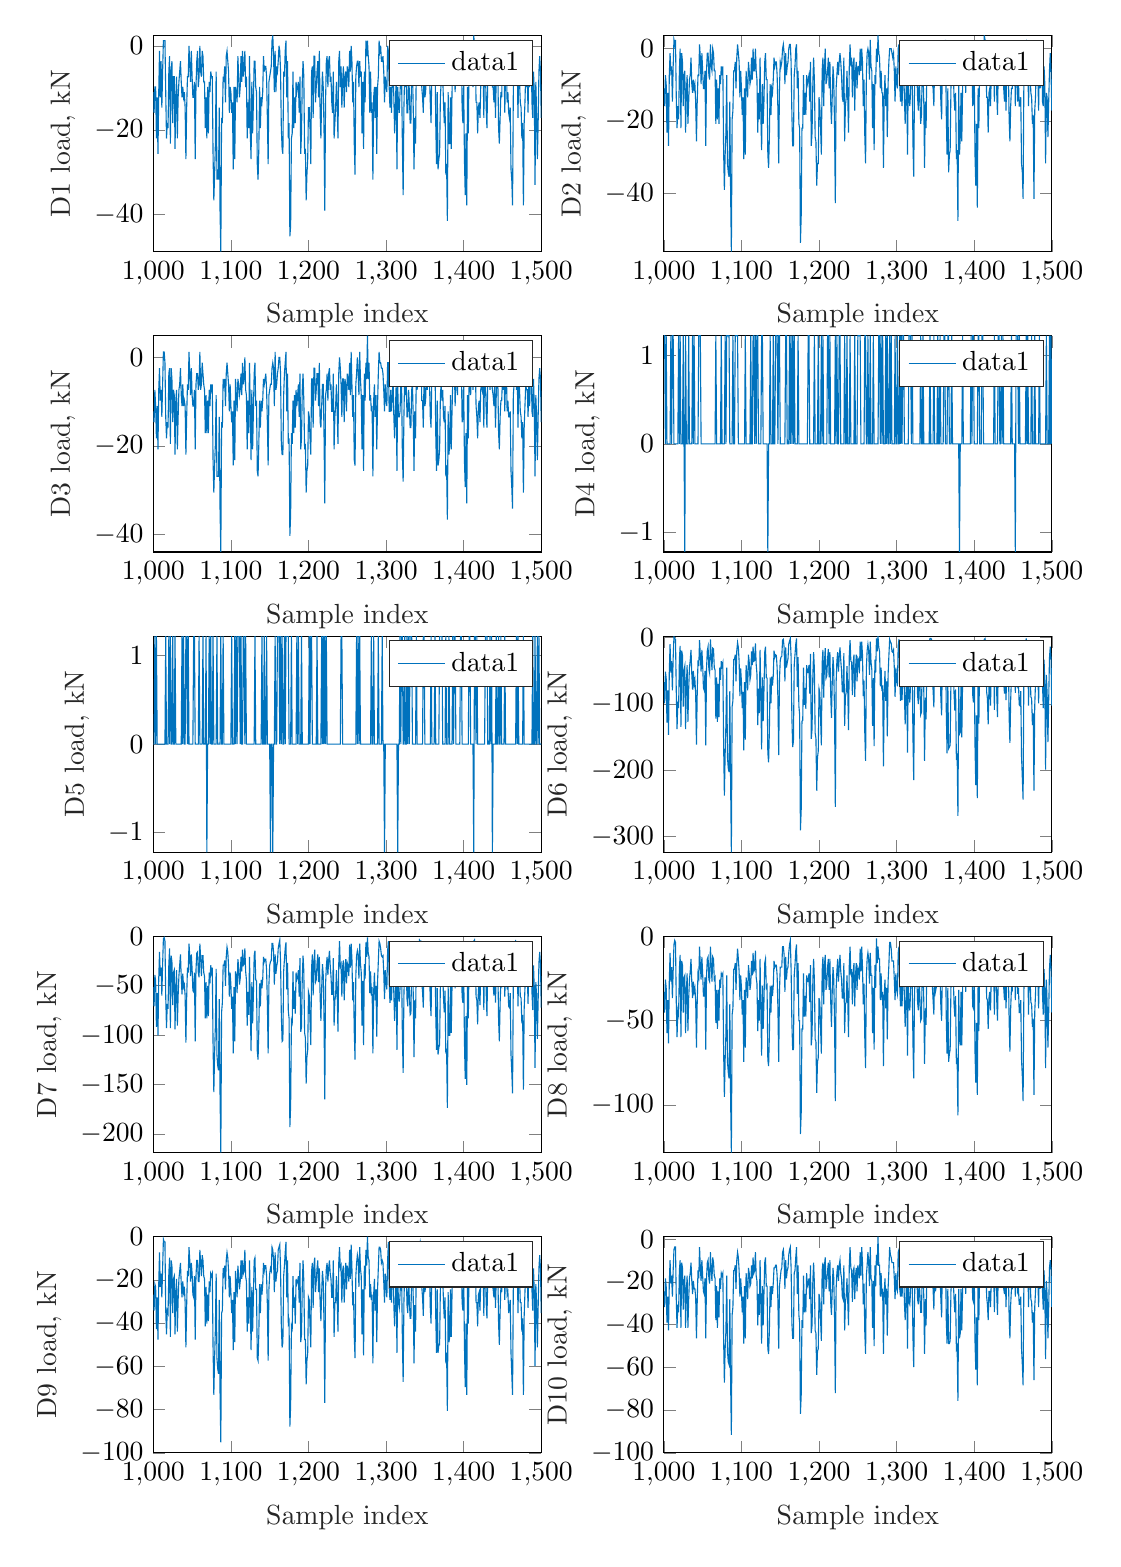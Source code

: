 % This file was created by matlab2tikz.
%
\definecolor{mycolor1}{rgb}{0.0,0.447,0.741}%
%
\begin{tikzpicture}

\begin{axis}[%
width=4.927cm,
height=2.746cm,
at={(0cm,15.254cm)},
scale only axis,
xmin=1000,
xmax=1500,
xlabel style={font=\color{white!15!black}},
xlabel={Sample index},
ymin=-48.828,
ymax=2.441,
ylabel style={font=\color{white!15!black}},
ylabel={D1 load, kN},
axis background/.style={fill=white},
legend style={legend cell align=left, align=left, draw=white!15!black}
]
\addplot [color=mycolor1]
  table[row sep=crcr]{%
1000	-10.986\\
1001	-15.869\\
1002	-9.766\\
1003	-9.766\\
1004	-21.973\\
1005	-12.207\\
1006	-25.635\\
1007	-10.986\\
1008	-1.221\\
1009	-12.207\\
1010	-3.662\\
1011	-14.648\\
1012	-6.104\\
1013	1.221\\
1014	1.221\\
1015	1.221\\
1016	-10.986\\
1017	-21.973\\
1018	-18.311\\
1019	-19.531\\
1020	-6.104\\
1021	-2.441\\
1022	-23.193\\
1023	-6.104\\
1024	-3.662\\
1025	-18.311\\
1026	-7.324\\
1027	-7.324\\
1028	-24.414\\
1029	-12.207\\
1030	-7.324\\
1031	-21.973\\
1032	-12.207\\
1033	-8.545\\
1034	-6.104\\
1035	-3.662\\
1036	-8.545\\
1037	-12.207\\
1038	-9.766\\
1039	-12.207\\
1040	-10.986\\
1041	-14.648\\
1042	-26.855\\
1043	-14.648\\
1044	-7.324\\
1045	-7.324\\
1046	0\\
1047	-4.883\\
1048	-8.545\\
1049	-1.221\\
1050	-7.324\\
1051	-12.207\\
1052	-12.207\\
1053	-8.545\\
1054	-26.855\\
1055	-9.766\\
1056	-3.662\\
1057	-1.221\\
1058	-9.766\\
1059	-7.324\\
1060	0\\
1061	-6.104\\
1062	-7.324\\
1063	-1.221\\
1064	-2.441\\
1065	-8.545\\
1066	-8.545\\
1067	-19.531\\
1068	-12.207\\
1069	-21.973\\
1070	-9.766\\
1071	-20.752\\
1072	-8.545\\
1073	-10.986\\
1074	-6.104\\
1075	-7.324\\
1076	-7.324\\
1077	-25.635\\
1078	-36.621\\
1079	-30.518\\
1080	-23.193\\
1081	-6.104\\
1082	-31.738\\
1083	-29.297\\
1084	-31.738\\
1085	-14.648\\
1086	-39.063\\
1087	-48.828\\
1088	-17.09\\
1089	-18.311\\
1090	-7.324\\
1091	-8.545\\
1092	-4.883\\
1093	-13.428\\
1094	-2.441\\
1095	-1.221\\
1096	-3.662\\
1097	-6.104\\
1098	-15.869\\
1099	-9.766\\
1100	-10.986\\
1101	-15.869\\
1102	-13.428\\
1103	-29.297\\
1104	-9.766\\
1105	-26.855\\
1106	-9.766\\
1107	-10.986\\
1108	-13.428\\
1109	-2.441\\
1110	-7.324\\
1111	-12.207\\
1112	-9.766\\
1113	-2.441\\
1114	-8.545\\
1115	-1.221\\
1116	-7.324\\
1117	-4.883\\
1118	-1.221\\
1119	-9.766\\
1120	-7.324\\
1121	-21.973\\
1122	-13.428\\
1123	-19.531\\
1124	-2.441\\
1125	-20.752\\
1126	-26.855\\
1127	-8.545\\
1128	-20.752\\
1129	-13.428\\
1130	-3.662\\
1131	-3.662\\
1132	-9.766\\
1133	-10.986\\
1134	-28.076\\
1135	-31.738\\
1136	-24.414\\
1137	-9.766\\
1138	-19.531\\
1139	-12.207\\
1140	-13.428\\
1141	-10.986\\
1142	-2.441\\
1143	-6.104\\
1144	-4.883\\
1145	-4.883\\
1146	-7.324\\
1147	-17.09\\
1148	-28.076\\
1149	-8.545\\
1150	-7.324\\
1151	-6.104\\
1152	-4.883\\
1153	1.221\\
1154	2.441\\
1155	-2.441\\
1156	-10.986\\
1157	-1.221\\
1158	-10.986\\
1159	-4.883\\
1160	-6.104\\
1161	-3.662\\
1162	0\\
1163	-1.221\\
1164	-6.104\\
1165	-19.531\\
1166	-24.414\\
1167	-25.635\\
1168	-6.104\\
1169	-7.324\\
1170	-1.221\\
1171	1.221\\
1172	-12.207\\
1173	-3.662\\
1174	-21.973\\
1175	-18.311\\
1176	-45.166\\
1177	-42.725\\
1178	-21.973\\
1179	-20.752\\
1180	-6.104\\
1181	-19.531\\
1182	-12.207\\
1183	-18.311\\
1184	-8.545\\
1185	-10.986\\
1186	-9.766\\
1187	-8.545\\
1188	-15.869\\
1189	-7.324\\
1190	-25.635\\
1191	-20.752\\
1192	-8.545\\
1193	-3.662\\
1194	-7.324\\
1195	-25.635\\
1196	-24.414\\
1197	-36.621\\
1198	-30.518\\
1199	-26.855\\
1200	-14.648\\
1201	-14.648\\
1202	-19.531\\
1203	-28.076\\
1204	-6.104\\
1205	-4.883\\
1206	-17.09\\
1207	-2.441\\
1208	-2.441\\
1209	-13.428\\
1210	-9.766\\
1211	-6.104\\
1212	-3.662\\
1213	-12.207\\
1214	-1.221\\
1215	-15.869\\
1216	-21.973\\
1217	-12.207\\
1218	-6.104\\
1219	-9.766\\
1220	-19.531\\
1221	-39.063\\
1222	-13.428\\
1223	-3.662\\
1224	-2.441\\
1225	-9.766\\
1226	-3.662\\
1227	-2.441\\
1228	-8.545\\
1229	-7.324\\
1230	-13.428\\
1231	-15.869\\
1232	-6.104\\
1233	-21.973\\
1234	-18.311\\
1235	-14.648\\
1236	-8.545\\
1237	-14.648\\
1238	-21.973\\
1239	-3.662\\
1240	-1.221\\
1241	-9.766\\
1242	-4.883\\
1243	-14.648\\
1244	-8.545\\
1245	-4.883\\
1246	-14.648\\
1247	-7.324\\
1248	-6.104\\
1249	-10.986\\
1250	-4.883\\
1251	-6.104\\
1252	-9.766\\
1253	-1.221\\
1254	-6.104\\
1255	0\\
1256	-3.662\\
1257	-13.428\\
1258	-8.545\\
1259	-23.193\\
1260	-30.518\\
1261	-7.324\\
1262	-4.883\\
1263	-3.662\\
1264	-3.662\\
1265	-9.766\\
1266	-3.662\\
1267	-7.324\\
1268	-6.104\\
1269	-20.752\\
1270	-8.545\\
1271	-24.414\\
1272	-6.104\\
1273	-13.428\\
1274	1.221\\
1275	-2.441\\
1276	1.221\\
1277	-2.441\\
1278	-4.883\\
1279	-15.869\\
1280	-6.104\\
1281	-15.869\\
1282	-13.428\\
1283	-31.738\\
1284	-12.207\\
1285	-9.766\\
1286	-17.09\\
1287	-9.766\\
1288	-25.635\\
1289	-9.766\\
1290	-7.324\\
1291	1.221\\
1292	-1.221\\
1293	0\\
1294	-3.662\\
1295	-3.662\\
1296	-2.441\\
1297	-6.104\\
1298	-13.428\\
1299	-7.324\\
1300	-9.766\\
1301	-10.986\\
1302	0\\
1303	-1.221\\
1304	-9.766\\
1305	-14.648\\
1306	-9.766\\
1307	-15.869\\
1308	-7.324\\
1309	-6.104\\
1310	-12.207\\
1311	-20.752\\
1312	-15.869\\
1313	-6.104\\
1314	-29.297\\
1315	-9.766\\
1316	-13.428\\
1317	-15.869\\
1318	-10.986\\
1319	-7.324\\
1320	-7.324\\
1321	-23.193\\
1322	-35.4\\
1323	-14.648\\
1324	-6.104\\
1325	-9.766\\
1326	-8.545\\
1327	-15.869\\
1328	-15.869\\
1329	-6.104\\
1330	-10.986\\
1331	-18.311\\
1332	-18.311\\
1333	-4.883\\
1334	-6.104\\
1335	-14.648\\
1336	-29.297\\
1337	-17.09\\
1338	-23.193\\
1339	-2.441\\
1340	-8.545\\
1341	-6.104\\
1342	0\\
1343	0\\
1344	1.221\\
1345	1.221\\
1346	-9.766\\
1347	-12.207\\
1348	-15.869\\
1349	-3.662\\
1350	-12.207\\
1351	-10.986\\
1352	-2.441\\
1353	-7.324\\
1354	-1.221\\
1355	0\\
1356	-7.324\\
1357	-13.428\\
1358	-18.311\\
1359	-4.883\\
1360	-3.662\\
1361	-2.441\\
1362	-4.883\\
1363	0\\
1364	-18.311\\
1365	-28.076\\
1366	-10.986\\
1367	-29.297\\
1368	-26.855\\
1369	-25.635\\
1370	-12.207\\
1371	-8.545\\
1372	-8.545\\
1373	-7.324\\
1374	-13.428\\
1375	-18.311\\
1376	-13.428\\
1377	-30.518\\
1378	-28.076\\
1379	-41.504\\
1380	-10.986\\
1381	-23.193\\
1382	-23.193\\
1383	-12.207\\
1384	-24.414\\
1385	-10.986\\
1386	-3.662\\
1387	-1.221\\
1388	-4.883\\
1389	-10.986\\
1390	-2.441\\
1391	-4.883\\
1392	-7.324\\
1393	-1.221\\
1394	-1.221\\
1395	-6.104\\
1396	-6.104\\
1397	-1.221\\
1398	-14.648\\
1399	-18.311\\
1400	-8.545\\
1401	-26.855\\
1402	-35.4\\
1403	-20.752\\
1404	-37.842\\
1405	-9.766\\
1406	-20.752\\
1407	-3.662\\
1408	-2.441\\
1409	-8.545\\
1410	-3.662\\
1411	-4.883\\
1412	-9.766\\
1413	2.441\\
1414	0\\
1415	-2.441\\
1416	-13.428\\
1417	-13.428\\
1418	-20.752\\
1419	-14.648\\
1420	-13.428\\
1421	-17.09\\
1422	-9.766\\
1423	-7.324\\
1424	-8.545\\
1425	-3.662\\
1426	-17.09\\
1427	-1.221\\
1428	-4.883\\
1429	-14.648\\
1430	-19.531\\
1431	-8.545\\
1432	-6.104\\
1433	-2.441\\
1434	-7.324\\
1435	-1.221\\
1436	-4.883\\
1437	-9.766\\
1438	-9.766\\
1439	-13.428\\
1440	-6.104\\
1441	-17.09\\
1442	-7.324\\
1443	-2.441\\
1444	-4.883\\
1445	-19.531\\
1446	-23.193\\
1447	-17.09\\
1448	-10.986\\
1449	-12.207\\
1450	-3.662\\
1451	-7.324\\
1452	-3.662\\
1453	-15.869\\
1454	-6.104\\
1455	-3.662\\
1456	-13.428\\
1457	-10.986\\
1458	-15.869\\
1459	-17.09\\
1460	-14.648\\
1461	-29.297\\
1462	-31.738\\
1463	-37.842\\
1464	-10.986\\
1465	-2.441\\
1466	0\\
1467	1.221\\
1468	-6.104\\
1469	-3.662\\
1470	-17.09\\
1471	-4.883\\
1472	-8.545\\
1473	-13.428\\
1474	-14.648\\
1475	-21.973\\
1476	-18.311\\
1477	-37.842\\
1478	-18.311\\
1479	-13.428\\
1480	-6.104\\
1481	-9.766\\
1482	-7.324\\
1483	-15.869\\
1484	-3.662\\
1485	-9.766\\
1486	-6.104\\
1487	0\\
1488	-13.428\\
1489	-17.09\\
1490	-6.104\\
1491	-10.986\\
1492	-32.959\\
1493	-8.545\\
1494	-15.869\\
1495	-26.855\\
1496	-18.311\\
1497	-6.104\\
1498	-2.441\\
1499	-6.104\\
1500	-17.09\\
};
\addlegendentry{data1}

\end{axis}

\begin{axis}[%
width=4.927cm,
height=2.746cm,
at={(6.484cm,15.254cm)},
scale only axis,
xmin=1000,
xmax=1500,
xlabel style={font=\color{white!15!black}},
xlabel={Sample index},
ymin=-56.152,
ymax=3.662,
ylabel style={font=\color{white!15!black}},
ylabel={D2 load, kN},
axis background/.style={fill=white},
legend style={legend cell align=left, align=left, draw=white!15!black}
]
\addplot [color=mycolor1]
  table[row sep=crcr]{%
1000	-10.986\\
1001	-15.869\\
1002	-7.324\\
1003	-9.766\\
1004	-23.193\\
1005	-12.207\\
1006	-26.855\\
1007	-7.324\\
1008	-1.221\\
1009	-6.104\\
1010	-4.883\\
1011	-14.648\\
1012	-4.883\\
1013	2.441\\
1014	1.221\\
1015	2.441\\
1016	-13.428\\
1017	-21.973\\
1018	-15.869\\
1019	-19.531\\
1020	-6.104\\
1021	0\\
1022	-21.973\\
1023	-1.221\\
1024	-3.662\\
1025	-15.869\\
1026	-7.324\\
1027	-6.104\\
1028	-23.193\\
1029	-12.207\\
1030	-7.324\\
1031	-20.752\\
1032	-14.648\\
1033	-8.545\\
1034	-7.324\\
1035	-2.441\\
1036	-9.766\\
1037	-12.207\\
1038	-8.545\\
1039	-10.986\\
1040	-9.766\\
1041	-14.648\\
1042	-25.635\\
1043	-14.648\\
1044	-7.324\\
1045	-7.324\\
1046	1.221\\
1047	-2.441\\
1048	-9.766\\
1049	-1.221\\
1050	-6.104\\
1051	-10.986\\
1052	-10.986\\
1053	-6.104\\
1054	-26.855\\
1055	-6.104\\
1056	-1.221\\
1057	-1.221\\
1058	-7.324\\
1059	-8.545\\
1060	1.221\\
1061	-4.883\\
1062	-6.104\\
1063	0\\
1064	-1.221\\
1065	-6.104\\
1066	-6.104\\
1067	-20.752\\
1068	-8.545\\
1069	-19.531\\
1070	-10.986\\
1071	-20.752\\
1072	-7.324\\
1073	-9.766\\
1074	-4.883\\
1075	-7.324\\
1076	-4.883\\
1077	-28.076\\
1078	-39.063\\
1079	-29.297\\
1080	-23.193\\
1081	-7.324\\
1082	-31.738\\
1083	-34.18\\
1084	-35.4\\
1085	-14.648\\
1086	-39.063\\
1087	-56.152\\
1088	-19.531\\
1089	-17.09\\
1090	-6.104\\
1091	-6.104\\
1092	-3.662\\
1093	-10.986\\
1094	-2.441\\
1095	1.221\\
1096	-1.221\\
1097	-3.662\\
1098	-13.428\\
1099	-6.104\\
1100	-10.986\\
1101	-18.311\\
1102	-13.428\\
1103	-30.518\\
1104	-10.986\\
1105	-29.297\\
1106	-6.104\\
1107	-9.766\\
1108	-13.428\\
1109	-3.662\\
1110	-6.104\\
1111	-9.766\\
1112	-8.545\\
1113	-2.441\\
1114	-8.545\\
1115	0\\
1116	-6.104\\
1117	-6.104\\
1118	0\\
1119	-6.104\\
1120	-8.545\\
1121	-23.193\\
1122	-12.207\\
1123	-19.531\\
1124	-2.441\\
1125	-18.311\\
1126	-28.076\\
1127	-9.766\\
1128	-20.752\\
1129	-14.648\\
1130	-3.662\\
1131	-1.221\\
1132	-8.545\\
1133	-8.545\\
1134	-29.297\\
1135	-32.959\\
1136	-24.414\\
1137	-9.766\\
1138	-18.311\\
1139	-10.986\\
1140	-12.207\\
1141	-8.545\\
1142	-2.441\\
1143	-4.883\\
1144	-3.662\\
1145	-3.662\\
1146	-7.324\\
1147	-17.09\\
1148	-31.738\\
1149	-10.986\\
1150	-3.662\\
1151	-4.883\\
1152	-3.662\\
1153	0\\
1154	1.221\\
1155	-1.221\\
1156	-9.766\\
1157	-1.221\\
1158	-7.324\\
1159	-4.883\\
1160	-3.662\\
1161	0\\
1162	1.221\\
1163	1.221\\
1164	-3.662\\
1165	-18.311\\
1166	-26.855\\
1167	-26.855\\
1168	-7.324\\
1169	-4.883\\
1170	0\\
1171	1.221\\
1172	-10.986\\
1173	-6.104\\
1174	-20.752\\
1175	-21.973\\
1176	-53.711\\
1177	-46.387\\
1178	-21.973\\
1179	-21.973\\
1180	-7.324\\
1181	-18.311\\
1182	-12.207\\
1183	-18.311\\
1184	-7.324\\
1185	-9.766\\
1186	-8.545\\
1187	-7.324\\
1188	-14.648\\
1189	-3.662\\
1190	-26.855\\
1191	-23.193\\
1192	-9.766\\
1193	-2.441\\
1194	-8.545\\
1195	-24.414\\
1196	-25.635\\
1197	-37.842\\
1198	-31.738\\
1199	-31.738\\
1200	-13.428\\
1201	-15.869\\
1202	-21.973\\
1203	-29.297\\
1204	-6.104\\
1205	-2.441\\
1206	-15.869\\
1207	-4.883\\
1208	0\\
1209	-9.766\\
1210	-8.545\\
1211	-6.104\\
1212	-2.441\\
1213	-10.986\\
1214	-3.662\\
1215	-14.648\\
1216	-20.752\\
1217	-13.428\\
1218	-4.883\\
1219	-8.545\\
1220	-21.973\\
1221	-42.725\\
1222	-10.986\\
1223	-7.324\\
1224	-3.662\\
1225	-7.324\\
1226	-3.662\\
1227	-1.221\\
1228	-3.662\\
1229	-7.324\\
1230	-13.428\\
1231	-14.648\\
1232	-2.441\\
1233	-25.635\\
1234	-15.869\\
1235	-13.428\\
1236	-6.104\\
1237	-13.428\\
1238	-23.193\\
1239	-4.883\\
1240	1.221\\
1241	-4.883\\
1242	-2.441\\
1243	-13.428\\
1244	-4.883\\
1245	-2.441\\
1246	-17.09\\
1247	-6.104\\
1248	-3.662\\
1249	-10.986\\
1250	-4.883\\
1251	-4.883\\
1252	-7.324\\
1253	0\\
1254	-6.104\\
1255	0\\
1256	-3.662\\
1257	-15.869\\
1258	-8.545\\
1259	-24.414\\
1260	-31.738\\
1261	-7.324\\
1262	-1.221\\
1263	0\\
1264	-1.221\\
1265	-8.545\\
1266	2.441\\
1267	-4.883\\
1268	-6.104\\
1269	-21.973\\
1270	-9.766\\
1271	-28.076\\
1272	-7.324\\
1273	-9.766\\
1274	0\\
1275	-3.662\\
1276	3.662\\
1277	-1.221\\
1278	-2.441\\
1279	-10.986\\
1280	-6.104\\
1281	-12.207\\
1282	-12.207\\
1283	-32.959\\
1284	-13.428\\
1285	-7.324\\
1286	-15.869\\
1287	-10.986\\
1288	-24.414\\
1289	-9.766\\
1290	-3.662\\
1291	0\\
1292	0\\
1293	0\\
1294	-1.221\\
1295	-2.441\\
1296	-1.221\\
1297	-6.104\\
1298	-14.648\\
1299	-4.883\\
1300	-9.766\\
1301	-10.986\\
1302	0\\
1303	1.221\\
1304	-9.766\\
1305	-14.648\\
1306	-8.545\\
1307	-15.869\\
1308	-7.324\\
1309	-3.662\\
1310	-13.428\\
1311	-20.752\\
1312	-13.428\\
1313	-4.883\\
1314	-29.297\\
1315	-8.545\\
1316	-13.428\\
1317	-15.869\\
1318	-12.207\\
1319	-4.883\\
1320	-4.883\\
1321	-25.635\\
1322	-35.4\\
1323	-12.207\\
1324	-3.662\\
1325	-7.324\\
1326	-6.104\\
1327	-13.428\\
1328	-17.09\\
1329	-6.104\\
1330	-13.428\\
1331	-20.752\\
1332	-18.311\\
1333	-6.104\\
1334	-6.104\\
1335	-14.648\\
1336	-32.959\\
1337	-14.648\\
1338	-21.973\\
1339	-2.441\\
1340	-7.324\\
1341	-3.662\\
1342	1.221\\
1343	1.221\\
1344	1.221\\
1345	1.221\\
1346	-9.766\\
1347	-10.986\\
1348	-15.869\\
1349	-3.662\\
1350	-9.766\\
1351	-9.766\\
1352	0\\
1353	-7.324\\
1354	-1.221\\
1355	0\\
1356	-6.104\\
1357	-14.648\\
1358	-19.531\\
1359	-2.441\\
1360	-3.662\\
1361	-1.221\\
1362	-4.883\\
1363	2.441\\
1364	-18.311\\
1365	-29.297\\
1366	-10.986\\
1367	-34.18\\
1368	-29.297\\
1369	-28.076\\
1370	-10.986\\
1371	-6.104\\
1372	-7.324\\
1373	-6.104\\
1374	-13.428\\
1375	-17.09\\
1376	-12.207\\
1377	-30.518\\
1378	-28.076\\
1379	-47.607\\
1380	-9.766\\
1381	-29.297\\
1382	-24.414\\
1383	-12.207\\
1384	-25.635\\
1385	-10.986\\
1386	-1.221\\
1387	0\\
1388	-3.662\\
1389	-12.207\\
1390	-1.221\\
1391	-2.441\\
1392	-7.324\\
1393	-1.221\\
1394	0\\
1395	-4.883\\
1396	-4.883\\
1397	0\\
1398	-15.869\\
1399	-14.648\\
1400	-4.883\\
1401	-29.297\\
1402	-37.842\\
1403	-20.752\\
1404	-43.945\\
1405	-10.986\\
1406	-21.973\\
1407	-1.221\\
1408	-1.221\\
1409	-9.766\\
1410	-2.441\\
1411	-1.221\\
1412	-9.766\\
1413	3.662\\
1414	2.441\\
1415	0\\
1416	-13.428\\
1417	-13.428\\
1418	-23.193\\
1419	-12.207\\
1420	-10.986\\
1421	-15.869\\
1422	-7.324\\
1423	-6.104\\
1424	-8.545\\
1425	-2.441\\
1426	-14.648\\
1427	-2.441\\
1428	-2.441\\
1429	-12.207\\
1430	-18.311\\
1431	-6.104\\
1432	-3.662\\
1433	-4.883\\
1434	-8.545\\
1435	0\\
1436	-3.662\\
1437	-7.324\\
1438	-10.986\\
1439	-14.648\\
1440	-3.662\\
1441	-17.09\\
1442	-6.104\\
1443	0\\
1444	-4.883\\
1445	-19.531\\
1446	-25.635\\
1447	-15.869\\
1448	-10.986\\
1449	-10.986\\
1450	-4.883\\
1451	-7.324\\
1452	-1.221\\
1453	-15.869\\
1454	-4.883\\
1455	-1.221\\
1456	-14.648\\
1457	-8.545\\
1458	-15.869\\
1459	-15.869\\
1460	-13.428\\
1461	-31.738\\
1462	-34.18\\
1463	-41.504\\
1464	-8.545\\
1465	-2.441\\
1466	0\\
1467	1.221\\
1468	-6.104\\
1469	-2.441\\
1470	-15.869\\
1471	-4.883\\
1472	-6.104\\
1473	-12.207\\
1474	-13.428\\
1475	-20.752\\
1476	-18.311\\
1477	-41.504\\
1478	-17.09\\
1479	-13.428\\
1480	-3.662\\
1481	-9.766\\
1482	-7.324\\
1483	-17.09\\
1484	-2.441\\
1485	-10.986\\
1486	-3.662\\
1487	1.221\\
1488	-14.648\\
1489	-15.869\\
1490	-4.883\\
1491	-9.766\\
1492	-31.738\\
1493	-12.207\\
1494	-13.428\\
1495	-24.414\\
1496	-14.648\\
1497	-6.104\\
1498	-1.221\\
1499	-6.104\\
1500	-17.09\\
};
\addlegendentry{data1}

\end{axis}

\begin{axis}[%
width=4.927cm,
height=2.746cm,
at={(0cm,11.441cm)},
scale only axis,
xmin=1000,
xmax=1500,
xlabel style={font=\color{white!15!black}},
xlabel={Sample index},
ymin=-43.945,
ymax=4.883,
ylabel style={font=\color{white!15!black}},
ylabel={D3 load, kN},
axis background/.style={fill=white},
legend style={legend cell align=left, align=left, draw=white!15!black}
]
\addplot [color=mycolor1]
  table[row sep=crcr]{%
1000	-12.207\\
1001	-14.648\\
1002	-7.324\\
1003	-10.986\\
1004	-18.311\\
1005	-10.986\\
1006	-20.752\\
1007	-7.324\\
1008	-2.441\\
1009	-9.766\\
1010	-7.324\\
1011	-13.428\\
1012	-6.104\\
1013	1.221\\
1014	1.221\\
1015	-1.221\\
1016	-13.428\\
1017	-18.311\\
1018	-14.648\\
1019	-15.869\\
1020	-3.662\\
1021	-2.441\\
1022	-19.531\\
1023	-2.441\\
1024	-4.883\\
1025	-14.648\\
1026	-7.324\\
1027	-8.545\\
1028	-21.973\\
1029	-9.766\\
1030	-7.324\\
1031	-20.752\\
1032	-13.428\\
1033	-7.324\\
1034	-6.104\\
1035	-2.441\\
1036	-8.545\\
1037	-10.986\\
1038	-6.104\\
1039	-10.986\\
1040	-9.766\\
1041	-10.986\\
1042	-21.973\\
1043	-13.428\\
1044	-6.104\\
1045	-7.324\\
1046	1.221\\
1047	-3.662\\
1048	-8.545\\
1049	-2.441\\
1050	-8.545\\
1051	-10.986\\
1052	-10.986\\
1053	-7.324\\
1054	-20.752\\
1055	-6.104\\
1056	-3.662\\
1057	-3.662\\
1058	-7.324\\
1059	-6.104\\
1060	1.221\\
1061	-7.324\\
1062	-6.104\\
1063	-1.221\\
1064	-3.662\\
1065	-6.104\\
1066	-7.324\\
1067	-17.09\\
1068	-8.545\\
1069	-17.09\\
1070	-9.766\\
1071	-17.09\\
1072	-7.324\\
1073	-10.986\\
1074	-6.104\\
1075	-7.324\\
1076	-6.104\\
1077	-23.193\\
1078	-30.518\\
1079	-24.414\\
1080	-19.531\\
1081	-8.545\\
1082	-26.855\\
1083	-26.855\\
1084	-26.855\\
1085	-13.428\\
1086	-34.18\\
1087	-43.945\\
1088	-14.648\\
1089	-15.869\\
1090	-4.883\\
1091	-6.104\\
1092	-4.883\\
1093	-10.986\\
1094	-3.662\\
1095	-1.221\\
1096	-3.662\\
1097	-6.104\\
1098	-12.207\\
1099	-6.104\\
1100	-10.986\\
1101	-14.648\\
1102	-12.207\\
1103	-24.414\\
1104	-9.766\\
1105	-23.193\\
1106	-4.883\\
1107	-8.545\\
1108	-12.207\\
1109	-4.883\\
1110	-6.104\\
1111	-8.545\\
1112	-7.324\\
1113	-3.662\\
1114	-8.545\\
1115	-1.221\\
1116	-6.104\\
1117	-4.883\\
1118	0\\
1119	-7.324\\
1120	-8.545\\
1121	-20.752\\
1122	-9.766\\
1123	-17.09\\
1124	-1.221\\
1125	-12.207\\
1126	-23.193\\
1127	-7.324\\
1128	-20.752\\
1129	-12.207\\
1130	-3.662\\
1131	-1.221\\
1132	-10.986\\
1133	-9.766\\
1134	-25.635\\
1135	-26.855\\
1136	-19.531\\
1137	-9.766\\
1138	-15.869\\
1139	-9.766\\
1140	-12.207\\
1141	-9.766\\
1142	-4.883\\
1143	-6.104\\
1144	-4.883\\
1145	-3.662\\
1146	-7.324\\
1147	-14.648\\
1148	-24.414\\
1149	-8.545\\
1150	-7.324\\
1151	-6.104\\
1152	-6.104\\
1153	-2.441\\
1154	-1.221\\
1155	-2.441\\
1156	-10.986\\
1157	1.221\\
1158	-7.324\\
1159	-6.104\\
1160	-3.662\\
1161	-2.441\\
1162	0\\
1163	0\\
1164	-3.662\\
1165	-19.531\\
1166	-21.973\\
1167	-21.973\\
1168	-8.545\\
1169	-3.662\\
1170	-1.221\\
1171	1.221\\
1172	-12.207\\
1173	-3.662\\
1174	-19.531\\
1175	-18.311\\
1176	-40.283\\
1177	-35.4\\
1178	-17.09\\
1179	-19.531\\
1180	-9.766\\
1181	-17.09\\
1182	-8.545\\
1183	-15.869\\
1184	-7.324\\
1185	-10.986\\
1186	-8.545\\
1187	-6.104\\
1188	-13.428\\
1189	-3.662\\
1190	-20.752\\
1191	-18.311\\
1192	-7.324\\
1193	-3.662\\
1194	-9.766\\
1195	-20.752\\
1196	-19.531\\
1197	-30.518\\
1198	-25.635\\
1199	-24.414\\
1200	-12.207\\
1201	-13.428\\
1202	-18.311\\
1203	-21.973\\
1204	-4.883\\
1205	-4.883\\
1206	-15.869\\
1207	-2.441\\
1208	-2.441\\
1209	-9.766\\
1210	-7.324\\
1211	-3.662\\
1212	-3.662\\
1213	-10.986\\
1214	-1.221\\
1215	-14.648\\
1216	-15.869\\
1217	-10.986\\
1218	-6.104\\
1219	-6.104\\
1220	-17.09\\
1221	-32.959\\
1222	-8.545\\
1223	-7.324\\
1224	-3.662\\
1225	-9.766\\
1226	-3.662\\
1227	-2.441\\
1228	-7.324\\
1229	-6.104\\
1230	-12.207\\
1231	-12.207\\
1232	-3.662\\
1233	-20.752\\
1234	-13.428\\
1235	-10.986\\
1236	-6.104\\
1237	-12.207\\
1238	-19.531\\
1239	-3.662\\
1240	0\\
1241	-2.441\\
1242	-6.104\\
1243	-13.428\\
1244	-4.883\\
1245	-4.883\\
1246	-14.648\\
1247	-4.883\\
1248	-6.104\\
1249	-12.207\\
1250	-3.662\\
1251	-4.883\\
1252	-7.324\\
1253	-1.221\\
1254	-8.545\\
1255	1.221\\
1256	-6.104\\
1257	-13.428\\
1258	-8.545\\
1259	-23.193\\
1260	-24.414\\
1261	-6.104\\
1262	-3.662\\
1263	0\\
1264	-3.662\\
1265	-8.545\\
1266	1.221\\
1267	-4.883\\
1268	-8.545\\
1269	-20.752\\
1270	-8.545\\
1271	-25.635\\
1272	-3.662\\
1273	-9.766\\
1274	-1.221\\
1275	-4.883\\
1276	4.883\\
1277	-4.883\\
1278	-1.221\\
1279	-9.766\\
1280	-8.545\\
1281	-12.207\\
1282	-10.986\\
1283	-26.855\\
1284	-9.766\\
1285	-6.104\\
1286	-13.428\\
1287	-8.545\\
1288	-20.752\\
1289	-10.986\\
1290	-3.662\\
1291	1.221\\
1292	-1.221\\
1293	-1.221\\
1294	-2.441\\
1295	-2.441\\
1296	-3.662\\
1297	-7.324\\
1298	-12.207\\
1299	-6.104\\
1300	-9.766\\
1301	-10.986\\
1302	-1.221\\
1303	-1.221\\
1304	-12.207\\
1305	-12.207\\
1306	-7.324\\
1307	-12.207\\
1308	-8.545\\
1309	-4.883\\
1310	-13.428\\
1311	-18.311\\
1312	-12.207\\
1313	-6.104\\
1314	-25.635\\
1315	-6.104\\
1316	-13.428\\
1317	-13.428\\
1318	-12.207\\
1319	-6.104\\
1320	-6.104\\
1321	-21.973\\
1322	-28.076\\
1323	-13.428\\
1324	-3.662\\
1325	-8.545\\
1326	-6.104\\
1327	-13.428\\
1328	-13.428\\
1329	-7.324\\
1330	-10.986\\
1331	-15.869\\
1332	-15.869\\
1333	-7.324\\
1334	-6.104\\
1335	-13.428\\
1336	-25.635\\
1337	-12.207\\
1338	-18.311\\
1339	-2.441\\
1340	-7.324\\
1341	-4.883\\
1342	-1.221\\
1343	0\\
1344	1.221\\
1345	1.221\\
1346	-9.766\\
1347	-9.766\\
1348	-15.869\\
1349	-3.662\\
1350	-10.986\\
1351	-9.766\\
1352	-1.221\\
1353	-7.324\\
1354	-3.662\\
1355	0\\
1356	-6.104\\
1357	-13.428\\
1358	-15.869\\
1359	-2.441\\
1360	-3.662\\
1361	-1.221\\
1362	-6.104\\
1363	0\\
1364	-17.09\\
1365	-25.635\\
1366	-9.766\\
1367	-24.414\\
1368	-23.193\\
1369	-20.752\\
1370	-8.545\\
1371	-6.104\\
1372	-9.766\\
1373	-7.324\\
1374	-13.428\\
1375	-14.648\\
1376	-10.986\\
1377	-26.855\\
1378	-24.414\\
1379	-36.621\\
1380	-12.207\\
1381	-21.973\\
1382	-19.531\\
1383	-8.545\\
1384	-20.752\\
1385	-12.207\\
1386	-4.883\\
1387	-1.221\\
1388	-2.441\\
1389	-10.986\\
1390	-3.662\\
1391	-3.662\\
1392	-8.545\\
1393	-1.221\\
1394	-2.441\\
1395	-4.883\\
1396	-6.104\\
1397	-1.221\\
1398	-14.648\\
1399	-13.428\\
1400	-6.104\\
1401	-23.193\\
1402	-29.297\\
1403	-17.09\\
1404	-32.959\\
1405	-8.545\\
1406	-18.311\\
1407	-6.104\\
1408	-3.662\\
1409	-8.545\\
1410	-2.441\\
1411	-1.221\\
1412	-7.324\\
1413	2.441\\
1414	0\\
1415	-2.441\\
1416	-10.986\\
1417	-13.428\\
1418	-18.311\\
1419	-10.986\\
1420	-9.766\\
1421	-14.648\\
1422	-7.324\\
1423	-6.104\\
1424	-7.324\\
1425	-4.883\\
1426	-15.869\\
1427	-1.221\\
1428	-4.883\\
1429	-12.207\\
1430	-15.869\\
1431	-6.104\\
1432	-4.883\\
1433	-3.662\\
1434	-7.324\\
1435	-1.221\\
1436	-4.883\\
1437	-7.324\\
1438	-8.545\\
1439	-10.986\\
1440	-6.104\\
1441	-15.869\\
1442	-8.545\\
1443	-2.441\\
1444	-4.883\\
1445	-17.09\\
1446	-20.752\\
1447	-13.428\\
1448	-9.766\\
1449	-9.766\\
1450	-4.883\\
1451	-7.324\\
1452	-3.662\\
1453	-12.207\\
1454	-4.883\\
1455	-2.441\\
1456	-12.207\\
1457	-9.766\\
1458	-13.428\\
1459	-13.428\\
1460	-12.207\\
1461	-25.635\\
1462	-29.297\\
1463	-34.18\\
1464	-8.545\\
1465	-6.104\\
1466	-2.441\\
1467	0\\
1468	-7.324\\
1469	-2.441\\
1470	-15.869\\
1471	-4.883\\
1472	-7.324\\
1473	-12.207\\
1474	-13.428\\
1475	-18.311\\
1476	-14.648\\
1477	-30.518\\
1478	-15.869\\
1479	-10.986\\
1480	-6.104\\
1481	-7.324\\
1482	-7.324\\
1483	-13.428\\
1484	-6.104\\
1485	-10.986\\
1486	-4.883\\
1487	0\\
1488	-12.207\\
1489	-13.428\\
1490	-4.883\\
1491	-10.986\\
1492	-26.855\\
1493	-8.545\\
1494	-13.428\\
1495	-23.193\\
1496	-13.428\\
1497	-4.883\\
1498	-2.441\\
1499	-4.883\\
1500	-14.648\\
};
\addlegendentry{data1}

\end{axis}

\begin{axis}[%
width=4.927cm,
height=2.746cm,
at={(6.484cm,11.441cm)},
scale only axis,
xmin=1000,
xmax=1500,
xlabel style={font=\color{white!15!black}},
xlabel={Sample index},
ymin=-1.221,
ymax=1.221,
ylabel style={font=\color{white!15!black}},
ylabel={D4 load, kN},
axis background/.style={fill=white},
legend style={legend cell align=left, align=left, draw=white!15!black}
]
\addplot [color=mycolor1]
  table[row sep=crcr]{%
1000	1.221\\
1001	1.221\\
1002	0\\
1003	1.221\\
1004	0\\
1005	0\\
1006	0\\
1007	0\\
1008	0\\
1009	1.221\\
1010	0\\
1011	1.221\\
1012	1.221\\
1013	0\\
1014	0\\
1015	0\\
1016	0\\
1017	0\\
1018	0\\
1019	1.221\\
1020	0\\
1021	1.221\\
1022	0\\
1023	0\\
1024	0\\
1025	1.221\\
1026	0\\
1027	-1.221\\
1028	1.221\\
1029	0\\
1030	0\\
1031	0\\
1032	1.221\\
1033	0\\
1034	0\\
1035	0\\
1036	0\\
1037	1.221\\
1038	0\\
1039	1.221\\
1040	0\\
1041	0\\
1042	0\\
1043	0\\
1044	0\\
1045	1.221\\
1046	1.221\\
1047	1.221\\
1048	0\\
1049	0\\
1050	0\\
1051	0\\
1052	0\\
1053	0\\
1054	0\\
1055	0\\
1056	0\\
1057	0\\
1058	0\\
1059	0\\
1060	0\\
1061	0\\
1062	0\\
1063	0\\
1064	0\\
1065	0\\
1066	0\\
1067	1.221\\
1068	0\\
1069	0\\
1070	0\\
1071	0\\
1072	0\\
1073	0\\
1074	1.221\\
1075	0\\
1076	0\\
1077	0\\
1078	0\\
1079	1.221\\
1080	0\\
1081	1.221\\
1082	1.221\\
1083	1.221\\
1084	1.221\\
1085	0\\
1086	0\\
1087	0\\
1088	0\\
1089	1.221\\
1090	0\\
1091	0\\
1092	1.221\\
1093	1.221\\
1094	1.221\\
1095	1.221\\
1096	0\\
1097	0\\
1098	0\\
1099	0\\
1100	0\\
1101	0\\
1102	0\\
1103	0\\
1104	0\\
1105	1.221\\
1106	0\\
1107	0\\
1108	0\\
1109	0\\
1110	0\\
1111	0\\
1112	1.221\\
1113	0\\
1114	0\\
1115	1.221\\
1116	1.221\\
1117	0\\
1118	1.221\\
1119	0\\
1120	1.221\\
1121	1.221\\
1122	0\\
1123	0\\
1124	0\\
1125	0\\
1126	1.221\\
1127	1.221\\
1128	0\\
1129	0\\
1130	0\\
1131	0\\
1132	0\\
1133	0\\
1134	-1.221\\
1135	0\\
1136	0\\
1137	1.221\\
1138	0\\
1139	0\\
1140	0\\
1141	1.221\\
1142	0\\
1143	0\\
1144	1.221\\
1145	1.221\\
1146	1.221\\
1147	0\\
1148	1.221\\
1149	1.221\\
1150	0\\
1151	0\\
1152	0\\
1153	0\\
1154	0\\
1155	0\\
1156	0\\
1157	1.221\\
1158	1.221\\
1159	0\\
1160	0\\
1161	0\\
1162	1.221\\
1163	0\\
1164	1.221\\
1165	0\\
1166	1.221\\
1167	0\\
1168	1.221\\
1169	0\\
1170	0\\
1171	0\\
1172	0\\
1173	1.221\\
1174	0\\
1175	0\\
1176	0\\
1177	0\\
1178	0\\
1179	0\\
1180	0\\
1181	0\\
1182	0\\
1183	0\\
1184	0\\
1185	0\\
1186	1.221\\
1187	1.221\\
1188	0\\
1189	0\\
1190	0\\
1191	0\\
1192	0\\
1193	0\\
1194	1.221\\
1195	0\\
1196	0\\
1197	0\\
1198	0\\
1199	1.221\\
1200	0\\
1201	0\\
1202	0\\
1203	1.221\\
1204	0\\
1205	1.221\\
1206	0\\
1207	0\\
1208	0\\
1209	0\\
1210	0\\
1211	1.221\\
1212	1.221\\
1213	0\\
1214	1.221\\
1215	0\\
1216	0\\
1217	0\\
1218	0\\
1219	0\\
1220	0\\
1221	1.221\\
1222	0\\
1223	1.221\\
1224	0\\
1225	0\\
1226	1.221\\
1227	1.221\\
1228	0\\
1229	0\\
1230	0\\
1231	0\\
1232	0\\
1233	1.221\\
1234	0\\
1235	0\\
1236	1.221\\
1237	0\\
1238	0\\
1239	0\\
1240	1.221\\
1241	0\\
1242	0\\
1243	0\\
1244	0\\
1245	0\\
1246	1.221\\
1247	0\\
1248	0\\
1249	0\\
1250	1.221\\
1251	1.221\\
1252	1.221\\
1253	1.221\\
1254	0\\
1255	0\\
1256	0\\
1257	0\\
1258	0\\
1259	1.221\\
1260	1.221\\
1261	0\\
1262	0\\
1263	1.221\\
1264	0\\
1265	0\\
1266	1.221\\
1267	0\\
1268	0\\
1269	0\\
1270	1.221\\
1271	0\\
1272	0\\
1273	0\\
1274	0\\
1275	0\\
1276	0\\
1277	1.221\\
1278	1.221\\
1279	0\\
1280	1.221\\
1281	0\\
1282	1.221\\
1283	0\\
1284	0\\
1285	0\\
1286	1.221\\
1287	0\\
1288	1.221\\
1289	0\\
1290	0\\
1291	1.221\\
1292	0\\
1293	1.221\\
1294	0\\
1295	0\\
1296	0\\
1297	0\\
1298	1.221\\
1299	0\\
1300	0\\
1301	1.221\\
1302	0\\
1303	0\\
1304	1.221\\
1305	0\\
1306	1.221\\
1307	0\\
1308	1.221\\
1309	1.221\\
1310	0\\
1311	0\\
1312	0\\
1313	0\\
1314	0\\
1315	0\\
1316	1.221\\
1317	1.221\\
1318	1.221\\
1319	0\\
1320	1.221\\
1321	0\\
1322	0\\
1323	0\\
1324	0\\
1325	0\\
1326	0\\
1327	0\\
1328	0\\
1329	0\\
1330	0\\
1331	1.221\\
1332	0\\
1333	0\\
1334	1.221\\
1335	0\\
1336	0\\
1337	0\\
1338	0\\
1339	0\\
1340	0\\
1341	0\\
1342	0\\
1343	1.221\\
1344	0\\
1345	0\\
1346	0\\
1347	0\\
1348	1.221\\
1349	0\\
1350	0\\
1351	0\\
1352	0\\
1353	1.221\\
1354	0\\
1355	0\\
1356	1.221\\
1357	0\\
1358	0\\
1359	0\\
1360	0\\
1361	1.221\\
1362	1.221\\
1363	0\\
1364	0\\
1365	0\\
1366	1.221\\
1367	1.221\\
1368	0\\
1369	0\\
1370	0\\
1371	1.221\\
1372	0\\
1373	0\\
1374	0\\
1375	0\\
1376	0\\
1377	0\\
1378	0\\
1379	0\\
1380	0\\
1381	-1.221\\
1382	0\\
1383	0\\
1384	0\\
1385	1.221\\
1386	0\\
1387	0\\
1388	0\\
1389	0\\
1390	0\\
1391	0\\
1392	0\\
1393	0\\
1394	0\\
1395	0\\
1396	1.221\\
1397	0\\
1398	1.221\\
1399	1.221\\
1400	0\\
1401	0\\
1402	0\\
1403	0\\
1404	0\\
1405	1.221\\
1406	1.221\\
1407	0\\
1408	0\\
1409	0\\
1410	1.221\\
1411	1.221\\
1412	0\\
1413	0\\
1414	0\\
1415	0\\
1416	0\\
1417	0\\
1418	0\\
1419	0\\
1420	0\\
1421	0\\
1422	0\\
1423	0\\
1424	0\\
1425	0\\
1426	1.221\\
1427	0\\
1428	0\\
1429	0\\
1430	0\\
1431	1.221\\
1432	1.221\\
1433	0\\
1434	0\\
1435	1.221\\
1436	0\\
1437	1.221\\
1438	0\\
1439	0\\
1440	0\\
1441	0\\
1442	0\\
1443	0\\
1444	0\\
1445	0\\
1446	0\\
1447	0\\
1448	1.221\\
1449	0\\
1450	0\\
1451	0\\
1452	0\\
1453	-1.221\\
1454	1.221\\
1455	1.221\\
1456	1.221\\
1457	0\\
1458	1.221\\
1459	0\\
1460	0\\
1461	0\\
1462	0\\
1463	0\\
1464	0\\
1465	0\\
1466	0\\
1467	1.221\\
1468	0\\
1469	1.221\\
1470	0\\
1471	0\\
1472	0\\
1473	0\\
1474	1.221\\
1475	0\\
1476	0\\
1477	0\\
1478	1.221\\
1479	0\\
1480	0\\
1481	0\\
1482	0\\
1483	0\\
1484	1.221\\
1485	0\\
1486	0\\
1487	0\\
1488	0\\
1489	0\\
1490	0\\
1491	0\\
1492	0\\
1493	1.221\\
1494	0\\
1495	0\\
1496	0\\
1497	1.221\\
1498	0\\
1499	1.221\\
1500	0\\
};
\addlegendentry{data1}

\end{axis}

\begin{axis}[%
width=4.927cm,
height=2.746cm,
at={(0cm,7.627cm)},
scale only axis,
xmin=1000,
xmax=1500,
xlabel style={font=\color{white!15!black}},
xlabel={Sample index},
ymin=-1.221,
ymax=1.221,
ylabel style={font=\color{white!15!black}},
ylabel={D5 load, kN},
axis background/.style={fill=white},
legend style={legend cell align=left, align=left, draw=white!15!black}
]
\addplot [color=mycolor1]
  table[row sep=crcr]{%
1000	0\\
1001	0\\
1002	1.221\\
1003	0\\
1004	1.221\\
1005	0\\
1006	0\\
1007	0\\
1008	0\\
1009	0\\
1010	0\\
1011	0\\
1012	0\\
1013	0\\
1014	0\\
1015	0\\
1016	1.221\\
1017	0\\
1018	0\\
1019	0\\
1020	1.221\\
1021	0\\
1022	1.221\\
1023	0\\
1024	0\\
1025	1.221\\
1026	0\\
1027	0\\
1028	1.221\\
1029	0\\
1030	0\\
1031	0\\
1032	0\\
1033	0\\
1034	0\\
1035	0\\
1036	0\\
1037	1.221\\
1038	0\\
1039	1.221\\
1040	0\\
1041	0\\
1042	1.221\\
1043	1.221\\
1044	0\\
1045	1.221\\
1046	0\\
1047	0\\
1048	0\\
1049	0\\
1050	0\\
1051	0\\
1052	1.221\\
1053	1.221\\
1054	0\\
1055	0\\
1056	0\\
1057	0\\
1058	0\\
1059	1.221\\
1060	0\\
1061	0\\
1062	0\\
1063	0\\
1064	1.221\\
1065	0\\
1066	0\\
1067	0\\
1068	1.221\\
1069	-1.221\\
1070	0\\
1071	0\\
1072	1.221\\
1073	0\\
1074	1.221\\
1075	0\\
1076	0\\
1077	1.221\\
1078	0\\
1079	0\\
1080	0\\
1081	0\\
1082	1.221\\
1083	0\\
1084	0\\
1085	0\\
1086	0\\
1087	1.221\\
1088	0\\
1089	0\\
1090	1.221\\
1091	0\\
1092	0\\
1093	0\\
1094	0\\
1095	0\\
1096	0\\
1097	0\\
1098	0\\
1099	0\\
1100	0\\
1101	1.221\\
1102	0\\
1103	0\\
1104	0\\
1105	1.221\\
1106	0\\
1107	1.221\\
1108	0\\
1109	1.221\\
1110	1.221\\
1111	1.221\\
1112	0\\
1113	1.221\\
1114	0\\
1115	0\\
1116	1.221\\
1117	1.221\\
1118	0\\
1119	1.221\\
1120	0\\
1121	0\\
1122	0\\
1123	0\\
1124	0\\
1125	0\\
1126	0\\
1127	0\\
1128	0\\
1129	0\\
1130	0\\
1131	1.221\\
1132	0\\
1133	0\\
1134	0\\
1135	0\\
1136	0\\
1137	0\\
1138	0\\
1139	0\\
1140	1.221\\
1141	0\\
1142	0\\
1143	1.221\\
1144	0\\
1145	0\\
1146	1.221\\
1147	0\\
1148	0\\
1149	0\\
1150	0\\
1151	-1.221\\
1152	0\\
1153	0\\
1154	-1.221\\
1155	0\\
1156	0\\
1157	1.221\\
1158	0\\
1159	0\\
1160	1.221\\
1161	1.221\\
1162	1.221\\
1163	0\\
1164	1.221\\
1165	0\\
1166	1.221\\
1167	0\\
1168	0\\
1169	1.221\\
1170	0\\
1171	1.221\\
1172	1.221\\
1173	1.221\\
1174	1.221\\
1175	0\\
1176	0\\
1177	0\\
1178	1.221\\
1179	0\\
1180	0\\
1181	0\\
1182	0\\
1183	0\\
1184	0\\
1185	1.221\\
1186	0\\
1187	1.221\\
1188	0\\
1189	0\\
1190	0\\
1191	1.221\\
1192	0\\
1193	0\\
1194	0\\
1195	0\\
1196	0\\
1197	0\\
1198	0\\
1199	0\\
1200	0\\
1201	1.221\\
1202	0\\
1203	1.221\\
1204	1.221\\
1205	0\\
1206	0\\
1207	0\\
1208	0\\
1209	0\\
1210	0\\
1211	1.221\\
1212	0\\
1213	0\\
1214	0\\
1215	0\\
1216	0\\
1217	1.221\\
1218	0\\
1219	1.221\\
1220	0\\
1221	1.221\\
1222	0\\
1223	1.221\\
1224	0\\
1225	0\\
1226	0\\
1227	0\\
1228	0\\
1229	0\\
1230	0\\
1231	0\\
1232	0\\
1233	0\\
1234	0\\
1235	0\\
1236	0\\
1237	0\\
1238	0\\
1239	0\\
1240	0\\
1241	0\\
1242	1.221\\
1243	1.221\\
1244	0\\
1245	0\\
1246	0\\
1247	0\\
1248	0\\
1249	0\\
1250	0\\
1251	0\\
1252	0\\
1253	0\\
1254	0\\
1255	0\\
1256	0\\
1257	0\\
1258	0\\
1259	0\\
1260	0\\
1261	0\\
1262	1.221\\
1263	0\\
1264	1.221\\
1265	0\\
1266	1.221\\
1267	0\\
1268	0\\
1269	0\\
1270	0\\
1271	0\\
1272	0\\
1273	0\\
1274	0\\
1275	0\\
1276	0\\
1277	0\\
1278	0\\
1279	0\\
1280	0\\
1281	1.221\\
1282	0\\
1283	0\\
1284	1.221\\
1285	0\\
1286	0\\
1287	0\\
1288	0\\
1289	0\\
1290	1.221\\
1291	0\\
1292	0\\
1293	0\\
1294	0\\
1295	1.221\\
1296	0\\
1297	0\\
1298	-1.221\\
1299	0\\
1300	0\\
1301	0\\
1302	0\\
1303	0\\
1304	0\\
1305	0\\
1306	0\\
1307	0\\
1308	0\\
1309	0\\
1310	0\\
1311	0\\
1312	0\\
1313	0\\
1314	0\\
1315	-1.221\\
1316	0\\
1317	0\\
1318	1.221\\
1319	0\\
1320	1.221\\
1321	1.221\\
1322	0\\
1323	0\\
1324	1.221\\
1325	0\\
1326	0\\
1327	1.221\\
1328	0\\
1329	1.221\\
1330	0\\
1331	1.221\\
1332	1.221\\
1333	1.221\\
1334	0\\
1335	0\\
1336	0\\
1337	0\\
1338	0\\
1339	1.221\\
1340	0\\
1341	0\\
1342	0\\
1343	0\\
1344	0\\
1345	0\\
1346	0\\
1347	0\\
1348	1.221\\
1349	1.221\\
1350	0\\
1351	0\\
1352	0\\
1353	0\\
1354	0\\
1355	0\\
1356	0\\
1357	0\\
1358	1.221\\
1359	0\\
1360	0\\
1361	0\\
1362	0\\
1363	1.221\\
1364	0\\
1365	0\\
1366	0\\
1367	0\\
1368	0\\
1369	1.221\\
1370	1.221\\
1371	1.221\\
1372	1.221\\
1373	0\\
1374	0\\
1375	0\\
1376	0\\
1377	1.221\\
1378	0\\
1379	0\\
1380	0\\
1381	1.221\\
1382	0\\
1383	0\\
1384	0\\
1385	0\\
1386	1.221\\
1387	0\\
1388	1.221\\
1389	1.221\\
1390	0\\
1391	0\\
1392	0\\
1393	0\\
1394	0\\
1395	0\\
1396	1.221\\
1397	1.221\\
1398	0\\
1399	0\\
1400	0\\
1401	0\\
1402	0\\
1403	0\\
1404	0\\
1405	0\\
1406	0\\
1407	1.221\\
1408	1.221\\
1409	0\\
1410	0\\
1411	0\\
1412	0\\
1413	-1.221\\
1414	1.221\\
1415	1.221\\
1416	0\\
1417	1.221\\
1418	0\\
1419	0\\
1420	0\\
1421	0\\
1422	0\\
1423	0\\
1424	0\\
1425	0\\
1426	0\\
1427	0\\
1428	1.221\\
1429	1.221\\
1430	1.221\\
1431	0\\
1432	0\\
1433	0\\
1434	1.221\\
1435	0\\
1436	1.221\\
1437	-1.221\\
1438	0\\
1439	0\\
1440	0\\
1441	0\\
1442	1.221\\
1443	0\\
1444	0\\
1445	1.221\\
1446	0\\
1447	0\\
1448	1.221\\
1449	0\\
1450	0\\
1451	0\\
1452	0\\
1453	1.221\\
1454	0\\
1455	0\\
1456	0\\
1457	0\\
1458	0\\
1459	0\\
1460	0\\
1461	0\\
1462	0\\
1463	0\\
1464	0\\
1465	0\\
1466	0\\
1467	0\\
1468	1.221\\
1469	0\\
1470	1.221\\
1471	0\\
1472	0\\
1473	0\\
1474	0\\
1475	0\\
1476	0\\
1477	1.221\\
1478	0\\
1479	0\\
1480	0\\
1481	0\\
1482	0\\
1483	0\\
1484	0\\
1485	0\\
1486	0\\
1487	0\\
1488	0\\
1489	1.221\\
1490	0\\
1491	0\\
1492	1.221\\
1493	0\\
1494	0\\
1495	1.221\\
1496	0\\
1497	1.221\\
1498	0\\
1499	0\\
1500	0\\
};
\addlegendentry{data1}

\end{axis}

\begin{axis}[%
width=4.927cm,
height=2.746cm,
at={(6.484cm,7.627cm)},
scale only axis,
xmin=1000,
xmax=1500,
xlabel style={font=\color{white!15!black}},
xlabel={Sample index},
ymin=-323.486,
ymax=2.441,
ylabel style={font=\color{white!15!black}},
ylabel={D6 load, kN},
axis background/.style={fill=white},
legend style={legend cell align=left, align=left, draw=white!15!black}
]
\addplot [color=mycolor1]
  table[row sep=crcr]{%
1000	-67.139\\
1001	-98.877\\
1002	-51.27\\
1003	-61.035\\
1004	-128.174\\
1005	-79.346\\
1006	-146.484\\
1007	-52.49\\
1008	-9.766\\
1009	-52.49\\
1010	-35.4\\
1011	-79.346\\
1012	-30.518\\
1013	1.221\\
1014	-1.221\\
1015	-2.441\\
1016	-80.566\\
1017	-137.939\\
1018	-96.436\\
1019	-106.201\\
1020	-32.959\\
1021	-12.207\\
1022	-134.277\\
1023	-19.531\\
1024	-26.855\\
1025	-103.76\\
1026	-48.828\\
1027	-42.725\\
1028	-137.939\\
1029	-72.021\\
1030	-41.504\\
1031	-126.953\\
1032	-76.904\\
1033	-45.166\\
1034	-34.18\\
1035	-18.311\\
1036	-54.932\\
1037	-78.125\\
1038	-50.049\\
1039	-70.801\\
1040	-63.477\\
1041	-84.229\\
1042	-161.133\\
1043	-84.229\\
1044	-34.18\\
1045	-42.725\\
1046	-3.662\\
1047	-26.855\\
1048	-51.27\\
1049	-18.311\\
1050	-40.283\\
1051	-75.684\\
1052	-79.346\\
1053	-50.049\\
1054	-162.354\\
1055	-46.387\\
1056	-19.531\\
1057	-13.428\\
1058	-47.607\\
1059	-53.711\\
1060	-2.441\\
1061	-24.414\\
1062	-48.828\\
1063	-15.869\\
1064	-17.09\\
1065	-45.166\\
1066	-48.828\\
1067	-122.07\\
1068	-59.814\\
1069	-126.953\\
1070	-69.58\\
1071	-119.629\\
1072	-45.166\\
1073	-63.477\\
1074	-35.4\\
1075	-42.725\\
1076	-37.842\\
1077	-158.691\\
1078	-238.037\\
1079	-175.781\\
1080	-129.395\\
1081	-45.166\\
1082	-180.664\\
1083	-196.533\\
1084	-202.637\\
1085	-80.566\\
1086	-214.844\\
1087	-323.486\\
1088	-103.76\\
1089	-95.215\\
1090	-32.959\\
1091	-32.959\\
1092	-25.635\\
1093	-65.918\\
1094	-19.531\\
1095	-7.324\\
1096	-14.648\\
1097	-35.4\\
1098	-87.891\\
1099	-46.387\\
1100	-67.139\\
1101	-106.201\\
1102	-81.787\\
1103	-169.678\\
1104	-67.139\\
1105	-153.809\\
1106	-41.504\\
1107	-53.711\\
1108	-79.346\\
1109	-25.635\\
1110	-36.621\\
1111	-63.477\\
1112	-56.152\\
1113	-20.752\\
1114	-41.504\\
1115	-13.428\\
1116	-35.4\\
1117	-34.18\\
1118	-8.545\\
1119	-40.283\\
1120	-54.932\\
1121	-131.836\\
1122	-76.904\\
1123	-113.525\\
1124	-18.311\\
1125	-90.332\\
1126	-168.457\\
1127	-59.814\\
1128	-125.732\\
1129	-80.566\\
1130	-21.973\\
1131	-13.428\\
1132	-59.814\\
1133	-61.035\\
1134	-173.34\\
1135	-187.988\\
1136	-140.381\\
1137	-59.814\\
1138	-98.877\\
1139	-58.594\\
1140	-72.021\\
1141	-57.373\\
1142	-19.531\\
1143	-29.297\\
1144	-25.635\\
1145	-26.855\\
1146	-45.166\\
1147	-92.773\\
1148	-177.002\\
1149	-63.477\\
1150	-34.18\\
1151	-29.297\\
1152	-28.076\\
1153	-3.662\\
1154	-2.441\\
1155	-14.648\\
1156	-65.918\\
1157	-14.648\\
1158	-45.166\\
1159	-37.842\\
1160	-31.738\\
1161	-9.766\\
1162	-4.883\\
1163	-1.221\\
1164	-29.297\\
1165	-119.629\\
1166	-164.795\\
1167	-156.25\\
1168	-41.504\\
1169	-25.635\\
1170	-9.766\\
1171	-1.221\\
1172	-74.463\\
1173	-29.297\\
1174	-102.539\\
1175	-115.967\\
1176	-290.527\\
1177	-260.01\\
1178	-125.732\\
1179	-124.512\\
1180	-45.166\\
1181	-101.318\\
1182	-75.684\\
1183	-107.422\\
1184	-41.504\\
1185	-52.49\\
1186	-52.49\\
1187	-41.504\\
1188	-84.229\\
1189	-24.414\\
1190	-152.588\\
1191	-137.939\\
1192	-57.373\\
1193	-21.973\\
1194	-46.387\\
1195	-144.043\\
1196	-151.367\\
1197	-230.713\\
1198	-180.664\\
1199	-170.898\\
1200	-76.904\\
1201	-83.008\\
1202	-122.07\\
1203	-162.354\\
1204	-39.063\\
1205	-18.311\\
1206	-90.332\\
1207	-36.621\\
1208	-15.869\\
1209	-61.035\\
1210	-57.373\\
1211	-31.738\\
1212	-17.09\\
1213	-59.814\\
1214	-21.973\\
1215	-84.229\\
1216	-120.85\\
1217	-68.359\\
1218	-29.297\\
1219	-48.828\\
1220	-117.188\\
1221	-255.127\\
1222	-68.359\\
1223	-35.4\\
1224	-21.973\\
1225	-51.27\\
1226	-29.297\\
1227	-14.648\\
1228	-34.18\\
1229	-50.049\\
1230	-81.787\\
1231	-81.787\\
1232	-23.193\\
1233	-133.057\\
1234	-89.111\\
1235	-81.787\\
1236	-42.725\\
1237	-79.346\\
1238	-139.16\\
1239	-26.855\\
1240	-3.662\\
1241	-35.4\\
1242	-36.621\\
1243	-86.67\\
1244	-39.063\\
1245	-25.635\\
1246	-89.111\\
1247	-47.607\\
1248	-25.635\\
1249	-65.918\\
1250	-30.518\\
1251	-32.959\\
1252	-53.711\\
1253	-6.104\\
1254	-35.4\\
1255	-6.104\\
1256	-25.635\\
1257	-87.891\\
1258	-64.697\\
1259	-145.264\\
1260	-185.547\\
1261	-46.387\\
1262	-19.531\\
1263	-9.766\\
1264	-19.531\\
1265	-56.152\\
1266	-6.104\\
1267	-36.621\\
1268	-47.607\\
1269	-133.057\\
1270	-61.035\\
1271	-163.574\\
1272	-32.959\\
1273	-52.49\\
1274	-1.221\\
1275	-20.752\\
1276	2.441\\
1277	-14.648\\
1278	-20.752\\
1279	-73.242\\
1280	-45.166\\
1281	-80.566\\
1282	-72.021\\
1283	-194.092\\
1284	-86.67\\
1285	-50.049\\
1286	-95.215\\
1287	-65.918\\
1288	-148.926\\
1289	-56.152\\
1290	-28.076\\
1291	-2.441\\
1292	-6.104\\
1293	-8.545\\
1294	-20.752\\
1295	-21.973\\
1296	-18.311\\
1297	-45.166\\
1298	-89.111\\
1299	-45.166\\
1300	-63.477\\
1301	-73.242\\
1302	-12.207\\
1303	-2.441\\
1304	-58.594\\
1305	-95.215\\
1306	-61.035\\
1307	-93.994\\
1308	-47.607\\
1309	-24.414\\
1310	-83.008\\
1311	-130.615\\
1312	-90.332\\
1313	-34.18\\
1314	-173.34\\
1315	-51.27\\
1316	-81.787\\
1317	-97.656\\
1318	-68.359\\
1319	-35.4\\
1320	-36.621\\
1321	-146.484\\
1322	-214.844\\
1323	-85.449\\
1324	-25.635\\
1325	-43.945\\
1326	-42.725\\
1327	-86.67\\
1328	-100.098\\
1329	-37.842\\
1330	-72.021\\
1331	-115.967\\
1332	-112.305\\
1333	-34.18\\
1334	-32.959\\
1335	-79.346\\
1336	-185.547\\
1337	-90.332\\
1338	-123.291\\
1339	-21.973\\
1340	-43.945\\
1341	-35.4\\
1342	-7.324\\
1343	-1.221\\
1344	-1.221\\
1345	-2.441\\
1346	-59.814\\
1347	-79.346\\
1348	-104.98\\
1349	-28.076\\
1350	-59.814\\
1351	-63.477\\
1352	-10.986\\
1353	-37.842\\
1354	-20.752\\
1355	-9.766\\
1356	-39.063\\
1357	-91.553\\
1358	-117.188\\
1359	-23.193\\
1360	-21.973\\
1361	-9.766\\
1362	-36.621\\
1363	-3.662\\
1364	-111.084\\
1365	-174.561\\
1366	-65.918\\
1367	-167.236\\
1368	-164.795\\
1369	-162.354\\
1370	-62.256\\
1371	-37.842\\
1372	-51.27\\
1373	-45.166\\
1374	-84.229\\
1375	-109.863\\
1376	-78.125\\
1377	-184.326\\
1378	-174.561\\
1379	-268.555\\
1380	-68.359\\
1381	-145.264\\
1382	-142.822\\
1383	-67.139\\
1384	-150.146\\
1385	-68.359\\
1386	-19.531\\
1387	-9.766\\
1388	-24.414\\
1389	-69.58\\
1390	-23.193\\
1391	-14.648\\
1392	-53.711\\
1393	-10.986\\
1394	-8.545\\
1395	-31.738\\
1396	-34.18\\
1397	-9.766\\
1398	-85.449\\
1399	-97.656\\
1400	-35.4\\
1401	-161.133\\
1402	-222.168\\
1403	-117.188\\
1404	-241.699\\
1405	-63.477\\
1406	-129.395\\
1407	-30.518\\
1408	-15.869\\
1409	-54.932\\
1410	-15.869\\
1411	-13.428\\
1412	-53.711\\
1413	-2.441\\
1414	-1.221\\
1415	-12.207\\
1416	-81.787\\
1417	-91.553\\
1418	-130.615\\
1419	-74.463\\
1420	-65.918\\
1421	-102.539\\
1422	-48.828\\
1423	-35.4\\
1424	-43.945\\
1425	-23.193\\
1426	-108.643\\
1427	-23.193\\
1428	-30.518\\
1429	-84.229\\
1430	-119.629\\
1431	-43.945\\
1432	-30.518\\
1433	-21.973\\
1434	-45.166\\
1435	-8.545\\
1436	-20.752\\
1437	-53.711\\
1438	-67.139\\
1439	-84.229\\
1440	-34.18\\
1441	-93.994\\
1442	-45.166\\
1443	-9.766\\
1444	-29.297\\
1445	-119.629\\
1446	-158.691\\
1447	-93.994\\
1448	-58.594\\
1449	-64.697\\
1450	-28.076\\
1451	-43.945\\
1452	-18.311\\
1453	-83.008\\
1454	-35.4\\
1455	-12.207\\
1456	-72.021\\
1457	-68.359\\
1458	-101.318\\
1459	-102.539\\
1460	-80.566\\
1461	-179.443\\
1462	-211.182\\
1463	-244.141\\
1464	-57.373\\
1465	-19.531\\
1466	-9.766\\
1467	-1.221\\
1468	-36.621\\
1469	-14.648\\
1470	-102.539\\
1471	-42.725\\
1472	-45.166\\
1473	-89.111\\
1474	-91.553\\
1475	-131.836\\
1476	-113.525\\
1477	-230.713\\
1478	-102.539\\
1479	-68.359\\
1480	-28.076\\
1481	-48.828\\
1482	-50.049\\
1483	-98.877\\
1484	-25.635\\
1485	-58.594\\
1486	-35.4\\
1487	-3.662\\
1488	-69.58\\
1489	-106.201\\
1490	-32.959\\
1491	-69.58\\
1492	-198.975\\
1493	-56.152\\
1494	-85.449\\
1495	-157.471\\
1496	-93.994\\
1497	-30.518\\
1498	-13.428\\
1499	-30.518\\
1500	-102.539\\
};
\addlegendentry{data1}

\end{axis}

\begin{axis}[%
width=4.927cm,
height=2.746cm,
at={(0cm,3.814cm)},
scale only axis,
xmin=1000,
xmax=1500,
xlabel style={font=\color{white!15!black}},
xlabel={Sample index},
ymin=-218.506,
ymax=0,
ylabel style={font=\color{white!15!black}},
ylabel={D7 load, kN},
axis background/.style={fill=white},
legend style={legend cell align=left, align=left, draw=white!15!black}
]
\addplot [color=mycolor1]
  table[row sep=crcr]{%
1000	-51.27\\
1001	-70.801\\
1002	-39.063\\
1003	-45.166\\
1004	-91.553\\
1005	-57.373\\
1006	-100.098\\
1007	-42.725\\
1008	-15.869\\
1009	-40.283\\
1010	-31.738\\
1011	-59.814\\
1012	-28.076\\
1013	-2.441\\
1014	-1.221\\
1015	-4.883\\
1016	-61.035\\
1017	-92.773\\
1018	-68.359\\
1019	-73.242\\
1020	-28.076\\
1021	-12.207\\
1022	-92.773\\
1023	-19.531\\
1024	-25.635\\
1025	-69.58\\
1026	-36.621\\
1027	-34.18\\
1028	-93.994\\
1029	-52.49\\
1030	-34.18\\
1031	-90.332\\
1032	-59.814\\
1033	-40.283\\
1034	-29.297\\
1035	-18.311\\
1036	-41.504\\
1037	-58.594\\
1038	-37.842\\
1039	-51.27\\
1040	-48.828\\
1041	-59.814\\
1042	-107.422\\
1043	-62.256\\
1044	-31.738\\
1045	-36.621\\
1046	-7.324\\
1047	-20.752\\
1048	-40.283\\
1049	-18.311\\
1050	-32.959\\
1051	-54.932\\
1052	-56.152\\
1053	-36.621\\
1054	-106.201\\
1055	-34.18\\
1056	-17.09\\
1057	-15.869\\
1058	-36.621\\
1059	-41.504\\
1060	-7.324\\
1061	-21.973\\
1062	-40.283\\
1063	-19.531\\
1064	-19.531\\
1065	-36.621\\
1066	-40.283\\
1067	-83.008\\
1068	-46.387\\
1069	-83.008\\
1070	-50.049\\
1071	-80.566\\
1072	-36.621\\
1073	-47.607\\
1074	-29.297\\
1075	-36.621\\
1076	-31.738\\
1077	-108.643\\
1078	-157.471\\
1079	-118.408\\
1080	-90.332\\
1081	-32.959\\
1082	-119.629\\
1083	-130.615\\
1084	-135.498\\
1085	-63.477\\
1086	-158.691\\
1087	-218.506\\
1088	-76.904\\
1089	-67.139\\
1090	-29.297\\
1091	-29.297\\
1092	-24.414\\
1093	-50.049\\
1094	-20.752\\
1095	-10.986\\
1096	-15.869\\
1097	-30.518\\
1098	-61.035\\
1099	-36.621\\
1100	-48.828\\
1101	-73.242\\
1102	-61.035\\
1103	-118.408\\
1104	-51.27\\
1105	-106.201\\
1106	-35.4\\
1107	-40.283\\
1108	-57.373\\
1109	-23.193\\
1110	-30.518\\
1111	-48.828\\
1112	-42.725\\
1113	-20.752\\
1114	-35.4\\
1115	-13.428\\
1116	-29.297\\
1117	-28.076\\
1118	-12.207\\
1119	-35.4\\
1120	-43.945\\
1121	-90.332\\
1122	-56.152\\
1123	-79.346\\
1124	-20.752\\
1125	-70.801\\
1126	-115.967\\
1127	-46.387\\
1128	-87.891\\
1129	-58.594\\
1130	-19.531\\
1131	-14.648\\
1132	-43.945\\
1133	-45.166\\
1134	-115.967\\
1135	-124.512\\
1136	-93.994\\
1137	-47.607\\
1138	-70.801\\
1139	-43.945\\
1140	-52.49\\
1141	-43.945\\
1142	-20.752\\
1143	-25.635\\
1144	-23.193\\
1145	-23.193\\
1146	-34.18\\
1147	-67.139\\
1148	-118.408\\
1149	-48.828\\
1150	-29.297\\
1151	-25.635\\
1152	-24.414\\
1153	-7.324\\
1154	-7.324\\
1155	-15.869\\
1156	-48.828\\
1157	-18.311\\
1158	-37.842\\
1159	-30.518\\
1160	-25.635\\
1161	-12.207\\
1162	-7.324\\
1163	-3.662\\
1164	-25.635\\
1165	-79.346\\
1166	-106.201\\
1167	-104.98\\
1168	-35.4\\
1169	-23.193\\
1170	-12.207\\
1171	-6.104\\
1172	-53.711\\
1173	-26.855\\
1174	-75.684\\
1175	-83.008\\
1176	-192.871\\
1177	-170.898\\
1178	-85.449\\
1179	-87.891\\
1180	-35.4\\
1181	-73.242\\
1182	-54.932\\
1183	-78.125\\
1184	-36.621\\
1185	-43.945\\
1186	-41.504\\
1187	-34.18\\
1188	-61.035\\
1189	-21.973\\
1190	-96.436\\
1191	-91.553\\
1192	-41.504\\
1193	-19.531\\
1194	-35.4\\
1195	-97.656\\
1196	-102.539\\
1197	-148.926\\
1198	-122.07\\
1199	-114.746\\
1200	-56.152\\
1201	-59.814\\
1202	-86.67\\
1203	-109.863\\
1204	-31.738\\
1205	-18.311\\
1206	-59.814\\
1207	-26.855\\
1208	-13.428\\
1209	-46.387\\
1210	-43.945\\
1211	-28.076\\
1212	-18.311\\
1213	-46.387\\
1214	-20.752\\
1215	-61.035\\
1216	-85.449\\
1217	-52.49\\
1218	-28.076\\
1219	-39.063\\
1220	-80.566\\
1221	-164.795\\
1222	-48.828\\
1223	-30.518\\
1224	-20.752\\
1225	-39.063\\
1226	-24.414\\
1227	-14.648\\
1228	-29.297\\
1229	-40.283\\
1230	-58.594\\
1231	-58.594\\
1232	-21.973\\
1233	-90.332\\
1234	-64.697\\
1235	-59.814\\
1236	-34.18\\
1237	-58.594\\
1238	-96.436\\
1239	-28.076\\
1240	-4.883\\
1241	-30.518\\
1242	-28.076\\
1243	-61.035\\
1244	-30.518\\
1245	-24.414\\
1246	-64.697\\
1247	-36.621\\
1248	-23.193\\
1249	-47.607\\
1250	-26.855\\
1251	-29.297\\
1252	-40.283\\
1253	-8.545\\
1254	-31.738\\
1255	-7.324\\
1256	-23.193\\
1257	-64.697\\
1258	-46.387\\
1259	-96.436\\
1260	-124.512\\
1261	-40.283\\
1262	-19.531\\
1263	-14.648\\
1264	-19.531\\
1265	-42.725\\
1266	-7.324\\
1267	-28.076\\
1268	-36.621\\
1269	-90.332\\
1270	-45.166\\
1271	-109.863\\
1272	-28.076\\
1273	-42.725\\
1274	-6.104\\
1275	-20.752\\
1276	-1.221\\
1277	-17.09\\
1278	-20.752\\
1279	-57.373\\
1280	-35.4\\
1281	-59.814\\
1282	-51.27\\
1283	-118.408\\
1284	-56.152\\
1285	-36.621\\
1286	-64.697\\
1287	-50.049\\
1288	-101.318\\
1289	-46.387\\
1290	-25.635\\
1291	-4.883\\
1292	-7.324\\
1293	-12.207\\
1294	-19.531\\
1295	-20.752\\
1296	-19.531\\
1297	-36.621\\
1298	-63.477\\
1299	-34.18\\
1300	-47.607\\
1301	-53.711\\
1302	-14.648\\
1303	-4.883\\
1304	-46.387\\
1305	-67.139\\
1306	-42.725\\
1307	-64.697\\
1308	-35.4\\
1309	-21.973\\
1310	-58.594\\
1311	-85.449\\
1312	-62.256\\
1313	-28.076\\
1314	-114.746\\
1315	-39.063\\
1316	-57.373\\
1317	-65.918\\
1318	-52.49\\
1319	-29.297\\
1320	-31.738\\
1321	-100.098\\
1322	-137.939\\
1323	-59.814\\
1324	-23.193\\
1325	-36.621\\
1326	-34.18\\
1327	-63.477\\
1328	-70.801\\
1329	-31.738\\
1330	-56.152\\
1331	-79.346\\
1332	-78.125\\
1333	-31.738\\
1334	-26.855\\
1335	-57.373\\
1336	-122.07\\
1337	-64.697\\
1338	-83.008\\
1339	-20.752\\
1340	-34.18\\
1341	-29.297\\
1342	-10.986\\
1343	-3.662\\
1344	-4.883\\
1345	-4.883\\
1346	-46.387\\
1347	-56.152\\
1348	-72.021\\
1349	-26.855\\
1350	-47.607\\
1351	-48.828\\
1352	-13.428\\
1353	-31.738\\
1354	-19.531\\
1355	-12.207\\
1356	-34.18\\
1357	-65.918\\
1358	-80.566\\
1359	-20.752\\
1360	-19.531\\
1361	-13.428\\
1362	-29.297\\
1363	-7.324\\
1364	-78.125\\
1365	-114.746\\
1366	-52.49\\
1367	-119.629\\
1368	-112.305\\
1369	-109.863\\
1370	-46.387\\
1371	-31.738\\
1372	-41.504\\
1373	-35.4\\
1374	-62.256\\
1375	-76.904\\
1376	-54.932\\
1377	-118.408\\
1378	-113.525\\
1379	-173.34\\
1380	-50.049\\
1381	-100.098\\
1382	-100.098\\
1383	-50.049\\
1384	-97.656\\
1385	-50.049\\
1386	-18.311\\
1387	-12.207\\
1388	-21.973\\
1389	-52.49\\
1390	-23.193\\
1391	-17.09\\
1392	-41.504\\
1393	-12.207\\
1394	-10.986\\
1395	-26.855\\
1396	-29.297\\
1397	-12.207\\
1398	-61.035\\
1399	-67.139\\
1400	-29.297\\
1401	-106.201\\
1402	-144.043\\
1403	-80.566\\
1404	-150.146\\
1405	-43.945\\
1406	-83.008\\
1407	-21.973\\
1408	-15.869\\
1409	-42.725\\
1410	-19.531\\
1411	-17.09\\
1412	-42.725\\
1413	-4.883\\
1414	-3.662\\
1415	-14.648\\
1416	-61.035\\
1417	-64.697\\
1418	-89.111\\
1419	-53.711\\
1420	-48.828\\
1421	-69.58\\
1422	-36.621\\
1423	-30.518\\
1424	-35.4\\
1425	-20.752\\
1426	-74.463\\
1427	-20.752\\
1428	-24.414\\
1429	-56.152\\
1430	-80.566\\
1431	-34.18\\
1432	-26.855\\
1433	-23.193\\
1434	-36.621\\
1435	-9.766\\
1436	-18.311\\
1437	-40.283\\
1438	-48.828\\
1439	-59.814\\
1440	-28.076\\
1441	-67.139\\
1442	-35.4\\
1443	-13.428\\
1444	-28.076\\
1445	-84.229\\
1446	-106.201\\
1447	-67.139\\
1448	-45.166\\
1449	-48.828\\
1450	-25.635\\
1451	-36.621\\
1452	-18.311\\
1453	-61.035\\
1454	-30.518\\
1455	-14.648\\
1456	-53.711\\
1457	-48.828\\
1458	-70.801\\
1459	-72.021\\
1460	-57.373\\
1461	-119.629\\
1462	-136.719\\
1463	-158.691\\
1464	-43.945\\
1465	-20.752\\
1466	-10.986\\
1467	-3.662\\
1468	-31.738\\
1469	-15.869\\
1470	-70.801\\
1471	-32.959\\
1472	-32.959\\
1473	-61.035\\
1474	-62.256\\
1475	-87.891\\
1476	-79.346\\
1477	-155.029\\
1478	-73.242\\
1479	-52.49\\
1480	-25.635\\
1481	-37.842\\
1482	-37.842\\
1483	-68.359\\
1484	-23.193\\
1485	-45.166\\
1486	-29.297\\
1487	-8.545\\
1488	-56.152\\
1489	-74.463\\
1490	-29.297\\
1491	-52.49\\
1492	-133.057\\
1493	-46.387\\
1494	-59.814\\
1495	-103.76\\
1496	-64.697\\
1497	-26.855\\
1498	-15.869\\
1499	-28.076\\
1500	-72.021\\
};
\addlegendentry{data1}

\end{axis}

\begin{axis}[%
width=4.927cm,
height=2.746cm,
at={(6.484cm,3.814cm)},
scale only axis,
xmin=1000,
xmax=1500,
xlabel style={font=\color{white!15!black}},
xlabel={Sample index},
ymin=-128.174,
ymax=0,
ylabel style={font=\color{white!15!black}},
ylabel={D8 load, kN},
axis background/.style={fill=white},
legend style={legend cell align=left, align=left, draw=white!15!black}
]
\addplot [color=mycolor1]
  table[row sep=crcr]{%
1000	-32.959\\
1001	-45.166\\
1002	-25.635\\
1003	-30.518\\
1004	-57.373\\
1005	-37.842\\
1006	-63.477\\
1007	-26.855\\
1008	-9.766\\
1009	-26.855\\
1010	-18.311\\
1011	-36.621\\
1012	-20.752\\
1013	-4.883\\
1014	-2.441\\
1015	-3.662\\
1016	-39.063\\
1017	-59.814\\
1018	-43.945\\
1019	-46.387\\
1020	-19.531\\
1021	-10.986\\
1022	-59.814\\
1023	-14.648\\
1024	-17.09\\
1025	-45.166\\
1026	-24.414\\
1027	-23.193\\
1028	-57.373\\
1029	-32.959\\
1030	-21.973\\
1031	-56.152\\
1032	-36.621\\
1033	-25.635\\
1034	-20.752\\
1035	-13.428\\
1036	-26.855\\
1037	-36.621\\
1038	-26.855\\
1039	-32.959\\
1040	-30.518\\
1041	-37.842\\
1042	-65.918\\
1043	-39.063\\
1044	-21.973\\
1045	-24.414\\
1046	-6.104\\
1047	-17.09\\
1048	-25.635\\
1049	-12.207\\
1050	-21.973\\
1051	-35.4\\
1052	-35.4\\
1053	-24.414\\
1054	-67.139\\
1055	-23.193\\
1056	-13.428\\
1057	-12.207\\
1058	-25.635\\
1059	-26.855\\
1060	-6.104\\
1061	-15.869\\
1062	-26.855\\
1063	-12.207\\
1064	-13.428\\
1065	-25.635\\
1066	-24.414\\
1067	-51.27\\
1068	-31.738\\
1069	-54.932\\
1070	-31.738\\
1071	-50.049\\
1072	-25.635\\
1073	-30.518\\
1074	-21.973\\
1075	-23.193\\
1076	-21.973\\
1077	-67.139\\
1078	-95.215\\
1079	-73.242\\
1080	-57.373\\
1081	-23.193\\
1082	-74.463\\
1083	-80.566\\
1084	-84.229\\
1085	-40.283\\
1086	-95.215\\
1087	-128.174\\
1088	-46.387\\
1089	-42.725\\
1090	-19.531\\
1091	-19.531\\
1092	-15.869\\
1093	-31.738\\
1094	-15.869\\
1095	-7.324\\
1096	-13.428\\
1097	-20.752\\
1098	-37.842\\
1099	-23.193\\
1100	-30.518\\
1101	-46.387\\
1102	-37.842\\
1103	-74.463\\
1104	-31.738\\
1105	-65.918\\
1106	-24.414\\
1107	-28.076\\
1108	-36.621\\
1109	-17.09\\
1110	-21.973\\
1111	-31.738\\
1112	-28.076\\
1113	-14.648\\
1114	-23.193\\
1115	-9.766\\
1116	-20.752\\
1117	-19.531\\
1118	-8.545\\
1119	-24.414\\
1120	-28.076\\
1121	-56.152\\
1122	-37.842\\
1123	-50.049\\
1124	-13.428\\
1125	-45.166\\
1126	-70.801\\
1127	-29.297\\
1128	-54.932\\
1129	-39.063\\
1130	-15.869\\
1131	-13.428\\
1132	-30.518\\
1133	-29.297\\
1134	-73.242\\
1135	-76.904\\
1136	-58.594\\
1137	-29.297\\
1138	-45.166\\
1139	-29.297\\
1140	-35.4\\
1141	-29.297\\
1142	-14.648\\
1143	-18.311\\
1144	-17.09\\
1145	-17.09\\
1146	-23.193\\
1147	-42.725\\
1148	-74.463\\
1149	-32.959\\
1150	-18.311\\
1151	-18.311\\
1152	-18.311\\
1153	-6.104\\
1154	-6.104\\
1155	-10.986\\
1156	-32.959\\
1157	-12.207\\
1158	-25.635\\
1159	-19.531\\
1160	-18.311\\
1161	-9.766\\
1162	-4.883\\
1163	-2.441\\
1164	-19.531\\
1165	-51.27\\
1166	-67.139\\
1167	-67.139\\
1168	-23.193\\
1169	-17.09\\
1170	-8.545\\
1171	-4.883\\
1172	-34.18\\
1173	-15.869\\
1174	-50.049\\
1175	-50.049\\
1176	-117.188\\
1177	-104.98\\
1178	-54.932\\
1179	-54.932\\
1180	-21.973\\
1181	-47.607\\
1182	-35.4\\
1183	-47.607\\
1184	-23.193\\
1185	-26.855\\
1186	-26.855\\
1187	-21.973\\
1188	-39.063\\
1189	-17.09\\
1190	-64.697\\
1191	-58.594\\
1192	-26.855\\
1193	-13.428\\
1194	-25.635\\
1195	-61.035\\
1196	-62.256\\
1197	-92.773\\
1198	-74.463\\
1199	-72.021\\
1200	-36.621\\
1201	-39.063\\
1202	-54.932\\
1203	-69.58\\
1204	-20.752\\
1205	-12.207\\
1206	-40.283\\
1207	-17.09\\
1208	-10.986\\
1209	-31.738\\
1210	-28.076\\
1211	-18.311\\
1212	-13.428\\
1213	-31.738\\
1214	-13.428\\
1215	-37.842\\
1216	-53.711\\
1217	-32.959\\
1218	-18.311\\
1219	-25.635\\
1220	-51.27\\
1221	-97.656\\
1222	-31.738\\
1223	-20.752\\
1224	-13.428\\
1225	-26.855\\
1226	-18.311\\
1227	-10.986\\
1228	-20.752\\
1229	-25.635\\
1230	-36.621\\
1231	-36.621\\
1232	-15.869\\
1233	-57.373\\
1234	-40.283\\
1235	-39.063\\
1236	-23.193\\
1237	-37.842\\
1238	-59.814\\
1239	-17.09\\
1240	-6.104\\
1241	-23.193\\
1242	-19.531\\
1243	-40.283\\
1244	-21.973\\
1245	-15.869\\
1246	-41.504\\
1247	-23.193\\
1248	-15.869\\
1249	-31.738\\
1250	-18.311\\
1251	-19.531\\
1252	-25.635\\
1253	-7.324\\
1254	-20.752\\
1255	-6.104\\
1256	-18.311\\
1257	-40.283\\
1258	-28.076\\
1259	-61.035\\
1260	-78.125\\
1261	-24.414\\
1262	-13.428\\
1263	-9.766\\
1264	-13.428\\
1265	-28.076\\
1266	-9.766\\
1267	-23.193\\
1268	-23.193\\
1269	-57.373\\
1270	-30.518\\
1271	-67.139\\
1272	-17.09\\
1273	-30.518\\
1274	-1.221\\
1275	-15.869\\
1276	-6.104\\
1277	-13.428\\
1278	-13.428\\
1279	-37.842\\
1280	-21.973\\
1281	-37.842\\
1282	-32.959\\
1283	-76.904\\
1284	-35.4\\
1285	-25.635\\
1286	-42.725\\
1287	-30.518\\
1288	-61.035\\
1289	-26.855\\
1290	-17.09\\
1291	-3.662\\
1292	-3.662\\
1293	-7.324\\
1294	-14.648\\
1295	-14.648\\
1296	-14.648\\
1297	-25.635\\
1298	-37.842\\
1299	-21.973\\
1300	-31.738\\
1301	-34.18\\
1302	-9.766\\
1303	-6.104\\
1304	-29.297\\
1305	-41.504\\
1306	-28.076\\
1307	-41.504\\
1308	-23.193\\
1309	-17.09\\
1310	-36.621\\
1311	-53.711\\
1312	-39.063\\
1313	-19.531\\
1314	-70.801\\
1315	-25.635\\
1316	-40.283\\
1317	-43.945\\
1318	-32.959\\
1319	-19.531\\
1320	-20.752\\
1321	-62.256\\
1322	-84.229\\
1323	-36.621\\
1324	-17.09\\
1325	-25.635\\
1326	-23.193\\
1327	-39.063\\
1328	-43.945\\
1329	-21.973\\
1330	-36.621\\
1331	-50.049\\
1332	-48.828\\
1333	-19.531\\
1334	-19.531\\
1335	-37.842\\
1336	-75.684\\
1337	-42.725\\
1338	-52.49\\
1339	-10.986\\
1340	-25.635\\
1341	-18.311\\
1342	-7.324\\
1343	-4.883\\
1344	-4.883\\
1345	-4.883\\
1346	-29.297\\
1347	-37.842\\
1348	-46.387\\
1349	-17.09\\
1350	-32.959\\
1351	-30.518\\
1352	-8.545\\
1353	-20.752\\
1354	-14.648\\
1355	-9.766\\
1356	-24.414\\
1357	-41.504\\
1358	-50.049\\
1359	-17.09\\
1360	-13.428\\
1361	-8.545\\
1362	-20.752\\
1363	-6.104\\
1364	-48.828\\
1365	-69.58\\
1366	-30.518\\
1367	-74.463\\
1368	-69.58\\
1369	-67.139\\
1370	-30.518\\
1371	-21.973\\
1372	-28.076\\
1373	-23.193\\
1374	-40.283\\
1375	-47.607\\
1376	-35.4\\
1377	-75.684\\
1378	-72.021\\
1379	-106.201\\
1380	-31.738\\
1381	-61.035\\
1382	-64.697\\
1383	-32.959\\
1384	-64.697\\
1385	-31.738\\
1386	-13.428\\
1387	-8.545\\
1388	-17.09\\
1389	-32.959\\
1390	-13.428\\
1391	-9.766\\
1392	-26.855\\
1393	-8.545\\
1394	-10.986\\
1395	-19.531\\
1396	-19.531\\
1397	-10.986\\
1398	-41.504\\
1399	-42.725\\
1400	-19.531\\
1401	-68.359\\
1402	-86.67\\
1403	-51.27\\
1404	-93.994\\
1405	-26.855\\
1406	-56.152\\
1407	-15.869\\
1408	-12.207\\
1409	-25.635\\
1410	-12.207\\
1411	-13.428\\
1412	-28.076\\
1413	-8.545\\
1414	-3.662\\
1415	-9.766\\
1416	-36.621\\
1417	-37.842\\
1418	-54.932\\
1419	-36.621\\
1420	-32.959\\
1421	-43.945\\
1422	-24.414\\
1423	-19.531\\
1424	-23.193\\
1425	-14.648\\
1426	-46.387\\
1427	-10.986\\
1428	-18.311\\
1429	-37.842\\
1430	-50.049\\
1431	-24.414\\
1432	-19.531\\
1433	-15.869\\
1434	-24.414\\
1435	-8.545\\
1436	-13.428\\
1437	-28.076\\
1438	-30.518\\
1439	-37.842\\
1440	-18.311\\
1441	-42.725\\
1442	-25.635\\
1443	-8.545\\
1444	-18.311\\
1445	-50.049\\
1446	-68.359\\
1447	-42.725\\
1448	-30.518\\
1449	-31.738\\
1450	-17.09\\
1451	-24.414\\
1452	-13.428\\
1453	-37.842\\
1454	-17.09\\
1455	-9.766\\
1456	-34.18\\
1457	-30.518\\
1458	-45.166\\
1459	-45.166\\
1460	-37.842\\
1461	-73.242\\
1462	-83.008\\
1463	-97.656\\
1464	-32.959\\
1465	-13.428\\
1466	-8.545\\
1467	-3.662\\
1468	-20.752\\
1469	-12.207\\
1470	-46.387\\
1471	-19.531\\
1472	-24.414\\
1473	-39.063\\
1474	-40.283\\
1475	-53.711\\
1476	-48.828\\
1477	-93.994\\
1478	-45.166\\
1479	-34.18\\
1480	-17.09\\
1481	-24.414\\
1482	-24.414\\
1483	-42.725\\
1484	-14.648\\
1485	-29.297\\
1486	-23.193\\
1487	-6.104\\
1488	-34.18\\
1489	-46.387\\
1490	-19.531\\
1491	-31.738\\
1492	-78.125\\
1493	-25.635\\
1494	-40.283\\
1495	-65.918\\
1496	-45.166\\
1497	-19.531\\
1498	-10.986\\
1499	-18.311\\
1500	-45.166\\
};
\addlegendentry{data1}

\end{axis}

\begin{axis}[%
width=4.927cm,
height=2.746cm,
at={(0cm,0cm)},
scale only axis,
xmin=1000,
xmax=1500,
xlabel style={font=\color{white!15!black}},
xlabel={Sample index},
ymin=-100,
ymax=0,
ylabel style={font=\color{white!15!black}},
ylabel={D9 load, kN},
axis background/.style={fill=white},
legend style={legend cell align=left, align=left, draw=white!15!black}
]
\addplot [color=mycolor1]
  table[row sep=crcr]{%
1000	-26.855\\
1001	-34.18\\
1002	-21.973\\
1003	-23.193\\
1004	-42.725\\
1005	-28.076\\
1006	-47.607\\
1007	-21.973\\
1008	-7.324\\
1009	-23.193\\
1010	-17.09\\
1011	-28.076\\
1012	-14.648\\
1013	-1.221\\
1014	-2.441\\
1015	-2.441\\
1016	-34.18\\
1017	-45.166\\
1018	-34.18\\
1019	-35.4\\
1020	-17.09\\
1021	-9.766\\
1022	-46.387\\
1023	-10.986\\
1024	-13.428\\
1025	-35.4\\
1026	-19.531\\
1027	-18.311\\
1028	-45.166\\
1029	-25.635\\
1030	-19.531\\
1031	-43.945\\
1032	-29.297\\
1033	-19.531\\
1034	-15.869\\
1035	-12.207\\
1036	-21.973\\
1037	-28.076\\
1038	-20.752\\
1039	-25.635\\
1040	-23.193\\
1041	-30.518\\
1042	-51.27\\
1043	-31.738\\
1044	-15.869\\
1045	-18.311\\
1046	-4.883\\
1047	-10.986\\
1048	-20.752\\
1049	-12.207\\
1050	-17.09\\
1051	-26.855\\
1052	-28.076\\
1053	-18.311\\
1054	-47.607\\
1055	-18.311\\
1056	-10.986\\
1057	-10.986\\
1058	-20.752\\
1059	-20.752\\
1060	-6.104\\
1061	-12.207\\
1062	-18.311\\
1063	-8.545\\
1064	-10.986\\
1065	-18.311\\
1066	-19.531\\
1067	-41.504\\
1068	-23.193\\
1069	-40.283\\
1070	-26.855\\
1071	-39.063\\
1072	-20.752\\
1073	-25.635\\
1074	-17.09\\
1075	-18.311\\
1076	-17.09\\
1077	-51.27\\
1078	-73.242\\
1079	-56.152\\
1080	-42.725\\
1081	-17.09\\
1082	-56.152\\
1083	-61.035\\
1084	-63.477\\
1085	-29.297\\
1086	-72.021\\
1087	-95.215\\
1088	-35.4\\
1089	-34.18\\
1090	-14.648\\
1091	-17.09\\
1092	-13.428\\
1093	-24.414\\
1094	-10.986\\
1095	-7.324\\
1096	-9.766\\
1097	-15.869\\
1098	-28.076\\
1099	-18.311\\
1100	-25.635\\
1101	-35.4\\
1102	-29.297\\
1103	-52.49\\
1104	-25.635\\
1105	-48.828\\
1106	-15.869\\
1107	-21.973\\
1108	-28.076\\
1109	-13.428\\
1110	-18.311\\
1111	-24.414\\
1112	-20.752\\
1113	-10.986\\
1114	-19.531\\
1115	-10.986\\
1116	-17.09\\
1117	-15.869\\
1118	-6.104\\
1119	-18.311\\
1120	-20.752\\
1121	-43.945\\
1122	-28.076\\
1123	-40.283\\
1124	-10.986\\
1125	-30.518\\
1126	-52.49\\
1127	-23.193\\
1128	-43.945\\
1129	-28.076\\
1130	-10.986\\
1131	-9.766\\
1132	-24.414\\
1133	-24.414\\
1134	-56.152\\
1135	-57.373\\
1136	-45.166\\
1137	-21.973\\
1138	-35.4\\
1139	-21.973\\
1140	-26.855\\
1141	-21.973\\
1142	-12.207\\
1143	-15.869\\
1144	-13.428\\
1145	-13.428\\
1146	-18.311\\
1147	-31.738\\
1148	-57.373\\
1149	-24.414\\
1150	-17.09\\
1151	-14.648\\
1152	-15.869\\
1153	-4.883\\
1154	-6.104\\
1155	-10.986\\
1156	-25.635\\
1157	-7.324\\
1158	-20.752\\
1159	-17.09\\
1160	-15.869\\
1161	-6.104\\
1162	-4.883\\
1163	-3.662\\
1164	-14.648\\
1165	-41.504\\
1166	-51.27\\
1167	-48.828\\
1168	-18.311\\
1169	-13.428\\
1170	-7.324\\
1171	-2.441\\
1172	-28.076\\
1173	-10.986\\
1174	-40.283\\
1175	-39.063\\
1176	-87.891\\
1177	-78.125\\
1178	-41.504\\
1179	-42.725\\
1180	-18.311\\
1181	-32.959\\
1182	-28.076\\
1183	-40.283\\
1184	-19.531\\
1185	-21.973\\
1186	-20.752\\
1187	-18.311\\
1188	-30.518\\
1189	-12.207\\
1190	-48.828\\
1191	-45.166\\
1192	-23.193\\
1193	-10.986\\
1194	-20.752\\
1195	-47.607\\
1196	-47.607\\
1197	-68.359\\
1198	-57.373\\
1199	-53.711\\
1200	-28.076\\
1201	-29.297\\
1202	-41.504\\
1203	-51.27\\
1204	-15.869\\
1205	-12.207\\
1206	-32.959\\
1207	-13.428\\
1208	-9.766\\
1209	-25.635\\
1210	-20.752\\
1211	-14.648\\
1212	-10.986\\
1213	-25.635\\
1214	-14.648\\
1215	-30.518\\
1216	-39.063\\
1217	-25.635\\
1218	-15.869\\
1219	-20.752\\
1220	-40.283\\
1221	-76.904\\
1222	-24.414\\
1223	-14.648\\
1224	-12.207\\
1225	-20.752\\
1226	-14.648\\
1227	-10.986\\
1228	-17.09\\
1229	-19.531\\
1230	-28.076\\
1231	-28.076\\
1232	-10.986\\
1233	-46.387\\
1234	-30.518\\
1235	-30.518\\
1236	-18.311\\
1237	-29.297\\
1238	-43.945\\
1239	-12.207\\
1240	-4.883\\
1241	-14.648\\
1242	-13.428\\
1243	-30.518\\
1244	-15.869\\
1245	-13.428\\
1246	-30.518\\
1247	-20.752\\
1248	-12.207\\
1249	-24.414\\
1250	-13.428\\
1251	-15.869\\
1252	-20.752\\
1253	-6.104\\
1254	-19.531\\
1255	-3.662\\
1256	-14.648\\
1257	-31.738\\
1258	-25.635\\
1259	-46.387\\
1260	-56.152\\
1261	-18.311\\
1262	-12.207\\
1263	-8.545\\
1264	-10.986\\
1265	-23.193\\
1266	-4.883\\
1267	-14.648\\
1268	-18.311\\
1269	-45.166\\
1270	-24.414\\
1271	-54.932\\
1272	-13.428\\
1273	-24.414\\
1274	-6.104\\
1275	-13.428\\
1276	0\\
1277	-9.766\\
1278	-10.986\\
1279	-28.076\\
1280	-21.973\\
1281	-29.297\\
1282	-26.855\\
1283	-58.594\\
1284	-26.855\\
1285	-19.531\\
1286	-34.18\\
1287	-24.414\\
1288	-48.828\\
1289	-24.414\\
1290	-14.648\\
1291	-4.883\\
1292	-4.883\\
1293	-6.104\\
1294	-12.207\\
1295	-10.986\\
1296	-12.207\\
1297	-20.752\\
1298	-30.518\\
1299	-17.09\\
1300	-23.193\\
1301	-28.076\\
1302	-10.986\\
1303	-2.441\\
1304	-23.193\\
1305	-29.297\\
1306	-21.973\\
1307	-30.518\\
1308	-18.311\\
1309	-12.207\\
1310	-31.738\\
1311	-41.504\\
1312	-30.518\\
1313	-15.869\\
1314	-53.711\\
1315	-18.311\\
1316	-30.518\\
1317	-32.959\\
1318	-26.855\\
1319	-17.09\\
1320	-17.09\\
1321	-47.607\\
1322	-67.139\\
1323	-30.518\\
1324	-15.869\\
1325	-20.752\\
1326	-17.09\\
1327	-31.738\\
1328	-35.4\\
1329	-18.311\\
1330	-29.297\\
1331	-37.842\\
1332	-37.842\\
1333	-15.869\\
1334	-15.869\\
1335	-28.076\\
1336	-58.594\\
1337	-31.738\\
1338	-43.945\\
1339	-12.207\\
1340	-17.09\\
1341	-17.09\\
1342	-7.324\\
1343	-4.883\\
1344	-2.441\\
1345	-4.883\\
1346	-23.193\\
1347	-28.076\\
1348	-36.621\\
1349	-15.869\\
1350	-25.635\\
1351	-23.193\\
1352	-8.545\\
1353	-19.531\\
1354	-12.207\\
1355	-8.545\\
1356	-17.09\\
1357	-32.959\\
1358	-40.283\\
1359	-12.207\\
1360	-13.428\\
1361	-8.545\\
1362	-14.648\\
1363	-6.104\\
1364	-36.621\\
1365	-53.711\\
1366	-24.414\\
1367	-53.711\\
1368	-50.049\\
1369	-50.049\\
1370	-23.193\\
1371	-19.531\\
1372	-21.973\\
1373	-18.311\\
1374	-30.518\\
1375	-37.842\\
1376	-28.076\\
1377	-58.594\\
1378	-53.711\\
1379	-80.566\\
1380	-25.635\\
1381	-48.828\\
1382	-46.387\\
1383	-24.414\\
1384	-46.387\\
1385	-26.855\\
1386	-12.207\\
1387	-7.324\\
1388	-13.428\\
1389	-23.193\\
1390	-12.207\\
1391	-7.324\\
1392	-20.752\\
1393	-7.324\\
1394	-8.545\\
1395	-15.869\\
1396	-15.869\\
1397	-9.766\\
1398	-30.518\\
1399	-34.18\\
1400	-15.869\\
1401	-50.049\\
1402	-69.58\\
1403	-40.283\\
1404	-73.242\\
1405	-21.973\\
1406	-40.283\\
1407	-14.648\\
1408	-10.986\\
1409	-23.193\\
1410	-9.766\\
1411	-9.766\\
1412	-20.752\\
1413	-6.104\\
1414	-6.104\\
1415	-10.986\\
1416	-30.518\\
1417	-30.518\\
1418	-41.504\\
1419	-26.855\\
1420	-25.635\\
1421	-34.18\\
1422	-20.752\\
1423	-18.311\\
1424	-20.752\\
1425	-12.207\\
1426	-36.621\\
1427	-9.766\\
1428	-13.428\\
1429	-30.518\\
1430	-37.842\\
1431	-19.531\\
1432	-15.869\\
1433	-14.648\\
1434	-19.531\\
1435	-7.324\\
1436	-12.207\\
1437	-21.973\\
1438	-24.414\\
1439	-28.076\\
1440	-15.869\\
1441	-32.959\\
1442	-19.531\\
1443	-7.324\\
1444	-13.428\\
1445	-40.283\\
1446	-50.049\\
1447	-34.18\\
1448	-23.193\\
1449	-25.635\\
1450	-14.648\\
1451	-19.531\\
1452	-10.986\\
1453	-29.297\\
1454	-15.869\\
1455	-9.766\\
1456	-26.855\\
1457	-25.635\\
1458	-35.4\\
1459	-32.959\\
1460	-29.297\\
1461	-53.711\\
1462	-63.477\\
1463	-73.242\\
1464	-23.193\\
1465	-9.766\\
1466	-7.324\\
1467	-3.662\\
1468	-15.869\\
1469	-8.545\\
1470	-35.4\\
1471	-15.869\\
1472	-18.311\\
1473	-30.518\\
1474	-30.518\\
1475	-43.945\\
1476	-37.842\\
1477	-73.242\\
1478	-36.621\\
1479	-25.635\\
1480	-14.648\\
1481	-21.973\\
1482	-19.531\\
1483	-32.959\\
1484	-14.648\\
1485	-23.193\\
1486	-15.869\\
1487	-4.883\\
1488	-24.414\\
1489	-34.18\\
1490	-14.648\\
1491	-25.635\\
1492	-59.814\\
1493	-21.973\\
1494	-30.518\\
1495	-51.27\\
1496	-32.959\\
1497	-14.648\\
1498	-8.545\\
1499	-14.648\\
1500	-35.4\\
};
\addlegendentry{data1}

\end{axis}

\begin{axis}[%
width=4.927cm,
height=2.746cm,
at={(6.484cm,0cm)},
scale only axis,
xmin=1000,
xmax=1500,
xlabel style={font=\color{white!15!black}},
xlabel={Sample index},
ymin=-100,
ymax=1.221,
ylabel style={font=\color{white!15!black}},
ylabel={D10 load, kN},
axis background/.style={fill=white},
legend style={legend cell align=left, align=left, draw=white!15!black}
]
\addplot [color=mycolor1]
  table[row sep=crcr]{%
1000	-24.414\\
1001	-31.738\\
1002	-18.311\\
1003	-21.973\\
1004	-39.063\\
1005	-26.855\\
1006	-42.725\\
1007	-20.752\\
1008	-9.766\\
1009	-20.752\\
1010	-17.09\\
1011	-26.855\\
1012	-14.648\\
1013	-4.883\\
1014	-3.662\\
1015	-3.662\\
1016	-28.076\\
1017	-41.504\\
1018	-30.518\\
1019	-34.18\\
1020	-14.648\\
1021	-9.766\\
1022	-41.504\\
1023	-10.986\\
1024	-13.428\\
1025	-32.959\\
1026	-19.531\\
1027	-17.09\\
1028	-41.504\\
1029	-24.414\\
1030	-17.09\\
1031	-41.504\\
1032	-28.076\\
1033	-18.311\\
1034	-15.869\\
1035	-10.986\\
1036	-19.531\\
1037	-25.635\\
1038	-19.531\\
1039	-23.193\\
1040	-23.193\\
1041	-26.855\\
1042	-46.387\\
1043	-29.297\\
1044	-14.648\\
1045	-18.311\\
1046	-3.662\\
1047	-13.428\\
1048	-19.531\\
1049	-9.766\\
1050	-17.09\\
1051	-24.414\\
1052	-25.635\\
1053	-18.311\\
1054	-46.387\\
1055	-18.311\\
1056	-10.986\\
1057	-9.766\\
1058	-18.311\\
1059	-20.752\\
1060	-6.104\\
1061	-14.648\\
1062	-19.531\\
1063	-8.545\\
1064	-10.986\\
1065	-17.09\\
1066	-18.311\\
1067	-37.842\\
1068	-21.973\\
1069	-41.504\\
1070	-24.414\\
1071	-36.621\\
1072	-18.311\\
1073	-23.193\\
1074	-15.869\\
1075	-17.09\\
1076	-15.869\\
1077	-46.387\\
1078	-67.139\\
1079	-51.27\\
1080	-42.725\\
1081	-17.09\\
1082	-52.49\\
1083	-57.373\\
1084	-58.594\\
1085	-28.076\\
1086	-65.918\\
1087	-91.553\\
1088	-35.4\\
1089	-31.738\\
1090	-14.648\\
1091	-14.648\\
1092	-12.207\\
1093	-23.193\\
1094	-9.766\\
1095	-6.104\\
1096	-8.545\\
1097	-14.648\\
1098	-26.855\\
1099	-18.311\\
1100	-24.414\\
1101	-34.18\\
1102	-26.855\\
1103	-48.828\\
1104	-21.973\\
1105	-46.387\\
1106	-15.869\\
1107	-20.752\\
1108	-28.076\\
1109	-13.428\\
1110	-15.869\\
1111	-21.973\\
1112	-20.752\\
1113	-12.207\\
1114	-18.311\\
1115	-8.545\\
1116	-15.869\\
1117	-14.648\\
1118	-6.104\\
1119	-17.09\\
1120	-19.531\\
1121	-40.283\\
1122	-25.635\\
1123	-35.4\\
1124	-9.766\\
1125	-29.297\\
1126	-48.828\\
1127	-21.973\\
1128	-40.283\\
1129	-25.635\\
1130	-10.986\\
1131	-8.545\\
1132	-21.973\\
1133	-21.973\\
1134	-51.27\\
1135	-53.711\\
1136	-42.725\\
1137	-21.973\\
1138	-31.738\\
1139	-21.973\\
1140	-25.635\\
1141	-20.752\\
1142	-13.428\\
1143	-13.428\\
1144	-12.207\\
1145	-12.207\\
1146	-17.09\\
1147	-29.297\\
1148	-51.27\\
1149	-21.973\\
1150	-18.311\\
1151	-14.648\\
1152	-13.428\\
1153	-6.104\\
1154	-4.883\\
1155	-9.766\\
1156	-23.193\\
1157	-9.766\\
1158	-18.311\\
1159	-14.648\\
1160	-13.428\\
1161	-7.324\\
1162	-4.883\\
1163	-3.662\\
1164	-13.428\\
1165	-39.063\\
1166	-46.387\\
1167	-46.387\\
1168	-15.869\\
1169	-14.648\\
1170	-8.545\\
1171	-3.662\\
1172	-25.635\\
1173	-12.207\\
1174	-35.4\\
1175	-39.063\\
1176	-81.787\\
1177	-73.242\\
1178	-37.842\\
1179	-41.504\\
1180	-17.09\\
1181	-34.18\\
1182	-25.635\\
1183	-34.18\\
1184	-15.869\\
1185	-21.973\\
1186	-20.752\\
1187	-18.311\\
1188	-28.076\\
1189	-12.207\\
1190	-43.945\\
1191	-40.283\\
1192	-19.531\\
1193	-10.986\\
1194	-20.752\\
1195	-42.725\\
1196	-43.945\\
1197	-63.477\\
1198	-52.49\\
1199	-51.27\\
1200	-25.635\\
1201	-28.076\\
1202	-37.842\\
1203	-47.607\\
1204	-14.648\\
1205	-10.986\\
1206	-30.518\\
1207	-12.207\\
1208	-8.545\\
1209	-23.193\\
1210	-19.531\\
1211	-14.648\\
1212	-10.986\\
1213	-24.414\\
1214	-9.766\\
1215	-29.297\\
1216	-35.4\\
1217	-24.414\\
1218	-13.428\\
1219	-18.311\\
1220	-36.621\\
1221	-72.021\\
1222	-23.193\\
1223	-15.869\\
1224	-12.207\\
1225	-19.531\\
1226	-12.207\\
1227	-9.766\\
1228	-15.869\\
1229	-18.311\\
1230	-26.855\\
1231	-28.076\\
1232	-12.207\\
1233	-42.725\\
1234	-29.297\\
1235	-26.855\\
1236	-18.311\\
1237	-29.297\\
1238	-40.283\\
1239	-12.207\\
1240	-3.662\\
1241	-13.428\\
1242	-14.648\\
1243	-29.297\\
1244	-14.648\\
1245	-13.428\\
1246	-28.076\\
1247	-17.09\\
1248	-13.428\\
1249	-24.414\\
1250	-12.207\\
1251	-14.648\\
1252	-18.311\\
1253	-6.104\\
1254	-17.09\\
1255	-3.662\\
1256	-10.986\\
1257	-30.518\\
1258	-20.752\\
1259	-43.945\\
1260	-53.711\\
1261	-17.09\\
1262	-12.207\\
1263	-6.104\\
1264	-10.986\\
1265	-21.973\\
1266	-3.662\\
1267	-18.311\\
1268	-19.531\\
1269	-41.504\\
1270	-19.531\\
1271	-50.049\\
1272	-12.207\\
1273	-21.973\\
1274	-7.324\\
1275	-12.207\\
1276	1.221\\
1277	-12.207\\
1278	-12.207\\
1279	-26.855\\
1280	-15.869\\
1281	-26.855\\
1282	-23.193\\
1283	-53.711\\
1284	-25.635\\
1285	-18.311\\
1286	-30.518\\
1287	-23.193\\
1288	-45.166\\
1289	-23.193\\
1290	-14.648\\
1291	-3.662\\
1292	-7.324\\
1293	-8.545\\
1294	-10.986\\
1295	-10.986\\
1296	-10.986\\
1297	-18.311\\
1298	-28.076\\
1299	-15.869\\
1300	-23.193\\
1301	-24.414\\
1302	-6.104\\
1303	-4.883\\
1304	-23.193\\
1305	-26.855\\
1306	-20.752\\
1307	-26.855\\
1308	-18.311\\
1309	-12.207\\
1310	-29.297\\
1311	-37.842\\
1312	-29.297\\
1313	-14.648\\
1314	-51.27\\
1315	-15.869\\
1316	-29.297\\
1317	-30.518\\
1318	-24.414\\
1319	-15.869\\
1320	-15.869\\
1321	-45.166\\
1322	-59.814\\
1323	-30.518\\
1324	-13.428\\
1325	-19.531\\
1326	-15.869\\
1327	-28.076\\
1328	-30.518\\
1329	-18.311\\
1330	-25.635\\
1331	-34.18\\
1332	-34.18\\
1333	-15.869\\
1334	-14.648\\
1335	-26.855\\
1336	-53.711\\
1337	-28.076\\
1338	-40.283\\
1339	-10.986\\
1340	-17.09\\
1341	-14.648\\
1342	-6.104\\
1343	-6.104\\
1344	-6.104\\
1345	-4.883\\
1346	-21.973\\
1347	-23.193\\
1348	-32.959\\
1349	-14.648\\
1350	-24.414\\
1351	-21.973\\
1352	-7.324\\
1353	-17.09\\
1354	-9.766\\
1355	-8.545\\
1356	-17.09\\
1357	-28.076\\
1358	-36.621\\
1359	-9.766\\
1360	-12.207\\
1361	-8.545\\
1362	-14.648\\
1363	-4.883\\
1364	-37.842\\
1365	-48.828\\
1366	-23.193\\
1367	-48.828\\
1368	-48.828\\
1369	-47.607\\
1370	-24.414\\
1371	-17.09\\
1372	-21.973\\
1373	-18.311\\
1374	-28.076\\
1375	-34.18\\
1376	-25.635\\
1377	-51.27\\
1378	-50.049\\
1379	-75.684\\
1380	-23.193\\
1381	-46.387\\
1382	-43.945\\
1383	-23.193\\
1384	-42.725\\
1385	-24.414\\
1386	-13.428\\
1387	-8.545\\
1388	-12.207\\
1389	-25.635\\
1390	-10.986\\
1391	-9.766\\
1392	-21.973\\
1393	-7.324\\
1394	-7.324\\
1395	-14.648\\
1396	-15.869\\
1397	-8.545\\
1398	-28.076\\
1399	-29.297\\
1400	-14.648\\
1401	-47.607\\
1402	-61.035\\
1403	-36.621\\
1404	-68.359\\
1405	-19.531\\
1406	-37.842\\
1407	-13.428\\
1408	-10.986\\
1409	-20.752\\
1410	-10.986\\
1411	-8.545\\
1412	-20.752\\
1413	-2.441\\
1414	-6.104\\
1415	-9.766\\
1416	-26.855\\
1417	-30.518\\
1418	-37.842\\
1419	-24.414\\
1420	-24.414\\
1421	-31.738\\
1422	-19.531\\
1423	-15.869\\
1424	-17.09\\
1425	-12.207\\
1426	-34.18\\
1427	-8.545\\
1428	-12.207\\
1429	-25.635\\
1430	-35.4\\
1431	-15.869\\
1432	-13.428\\
1433	-13.428\\
1434	-17.09\\
1435	-6.104\\
1436	-12.207\\
1437	-19.531\\
1438	-23.193\\
1439	-25.635\\
1440	-14.648\\
1441	-31.738\\
1442	-15.869\\
1443	-6.104\\
1444	-13.428\\
1445	-36.621\\
1446	-46.387\\
1447	-30.518\\
1448	-23.193\\
1449	-23.193\\
1450	-13.428\\
1451	-15.869\\
1452	-8.545\\
1453	-26.855\\
1454	-17.09\\
1455	-7.324\\
1456	-24.414\\
1457	-23.193\\
1458	-30.518\\
1459	-30.518\\
1460	-26.855\\
1461	-51.27\\
1462	-58.594\\
1463	-68.359\\
1464	-20.752\\
1465	-12.207\\
1466	-6.104\\
1467	-2.441\\
1468	-15.869\\
1469	-7.324\\
1470	-31.738\\
1471	-14.648\\
1472	-17.09\\
1473	-28.076\\
1474	-29.297\\
1475	-39.063\\
1476	-34.18\\
1477	-65.918\\
1478	-31.738\\
1479	-24.414\\
1480	-13.428\\
1481	-19.531\\
1482	-18.311\\
1483	-31.738\\
1484	-10.986\\
1485	-23.193\\
1486	-14.648\\
1487	-6.104\\
1488	-24.414\\
1489	-32.959\\
1490	-14.648\\
1491	-25.635\\
1492	-56.152\\
1493	-19.531\\
1494	-26.855\\
1495	-46.387\\
1496	-31.738\\
1497	-13.428\\
1498	-9.766\\
1499	-13.428\\
1500	-31.738\\
};
\addlegendentry{data1}

\end{axis}
\end{tikzpicture}%